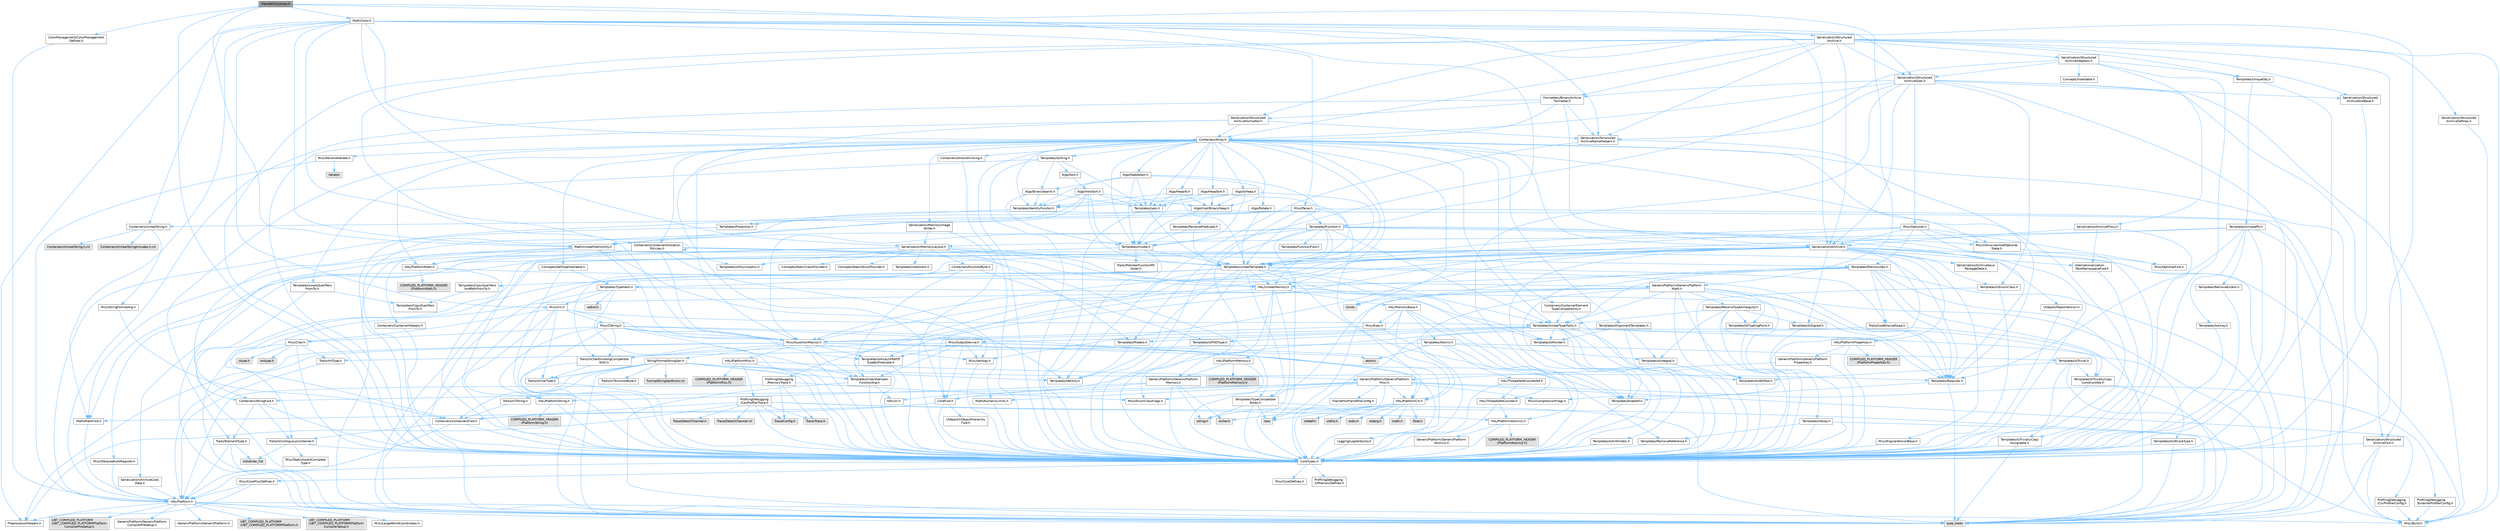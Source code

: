 digraph "TransferFunctions.h"
{
 // INTERACTIVE_SVG=YES
 // LATEX_PDF_SIZE
  bgcolor="transparent";
  edge [fontname=Helvetica,fontsize=10,labelfontname=Helvetica,labelfontsize=10];
  node [fontname=Helvetica,fontsize=10,shape=box,height=0.2,width=0.4];
  Node1 [id="Node000001",label="TransferFunctions.h",height=0.2,width=0.4,color="gray40", fillcolor="grey60", style="filled", fontcolor="black",tooltip=" "];
  Node1 -> Node2 [id="edge1_Node000001_Node000002",color="steelblue1",style="solid",tooltip=" "];
  Node2 [id="Node000002",label="ColorManagement/ColorManagement\lDefines.h",height=0.2,width=0.4,color="grey40", fillcolor="white", style="filled",URL="$d6/dc1/ColorManagementDefines_8h.html",tooltip=" "];
  Node2 -> Node3 [id="edge2_Node000002_Node000003",color="steelblue1",style="solid",tooltip=" "];
  Node3 [id="Node000003",label="HAL/Platform.h",height=0.2,width=0.4,color="grey40", fillcolor="white", style="filled",URL="$d9/dd0/Platform_8h.html",tooltip=" "];
  Node3 -> Node4 [id="edge3_Node000003_Node000004",color="steelblue1",style="solid",tooltip=" "];
  Node4 [id="Node000004",label="Misc/Build.h",height=0.2,width=0.4,color="grey40", fillcolor="white", style="filled",URL="$d3/dbb/Build_8h.html",tooltip=" "];
  Node3 -> Node5 [id="edge4_Node000003_Node000005",color="steelblue1",style="solid",tooltip=" "];
  Node5 [id="Node000005",label="Misc/LargeWorldCoordinates.h",height=0.2,width=0.4,color="grey40", fillcolor="white", style="filled",URL="$d2/dcb/LargeWorldCoordinates_8h.html",tooltip=" "];
  Node3 -> Node6 [id="edge5_Node000003_Node000006",color="steelblue1",style="solid",tooltip=" "];
  Node6 [id="Node000006",label="type_traits",height=0.2,width=0.4,color="grey60", fillcolor="#E0E0E0", style="filled",tooltip=" "];
  Node3 -> Node7 [id="edge6_Node000003_Node000007",color="steelblue1",style="solid",tooltip=" "];
  Node7 [id="Node000007",label="PreprocessorHelpers.h",height=0.2,width=0.4,color="grey40", fillcolor="white", style="filled",URL="$db/ddb/PreprocessorHelpers_8h.html",tooltip=" "];
  Node3 -> Node8 [id="edge7_Node000003_Node000008",color="steelblue1",style="solid",tooltip=" "];
  Node8 [id="Node000008",label="UBT_COMPILED_PLATFORM\l/UBT_COMPILED_PLATFORMPlatform\lCompilerPreSetup.h",height=0.2,width=0.4,color="grey60", fillcolor="#E0E0E0", style="filled",tooltip=" "];
  Node3 -> Node9 [id="edge8_Node000003_Node000009",color="steelblue1",style="solid",tooltip=" "];
  Node9 [id="Node000009",label="GenericPlatform/GenericPlatform\lCompilerPreSetup.h",height=0.2,width=0.4,color="grey40", fillcolor="white", style="filled",URL="$d9/dc8/GenericPlatformCompilerPreSetup_8h.html",tooltip=" "];
  Node3 -> Node10 [id="edge9_Node000003_Node000010",color="steelblue1",style="solid",tooltip=" "];
  Node10 [id="Node000010",label="GenericPlatform/GenericPlatform.h",height=0.2,width=0.4,color="grey40", fillcolor="white", style="filled",URL="$d6/d84/GenericPlatform_8h.html",tooltip=" "];
  Node3 -> Node11 [id="edge10_Node000003_Node000011",color="steelblue1",style="solid",tooltip=" "];
  Node11 [id="Node000011",label="UBT_COMPILED_PLATFORM\l/UBT_COMPILED_PLATFORMPlatform.h",height=0.2,width=0.4,color="grey60", fillcolor="#E0E0E0", style="filled",tooltip=" "];
  Node3 -> Node12 [id="edge11_Node000003_Node000012",color="steelblue1",style="solid",tooltip=" "];
  Node12 [id="Node000012",label="UBT_COMPILED_PLATFORM\l/UBT_COMPILED_PLATFORMPlatform\lCompilerSetup.h",height=0.2,width=0.4,color="grey60", fillcolor="#E0E0E0", style="filled",tooltip=" "];
  Node1 -> Node13 [id="edge12_Node000001_Node000013",color="steelblue1",style="solid",tooltip=" "];
  Node13 [id="Node000013",label="CoreTypes.h",height=0.2,width=0.4,color="grey40", fillcolor="white", style="filled",URL="$dc/dec/CoreTypes_8h.html",tooltip=" "];
  Node13 -> Node3 [id="edge13_Node000013_Node000003",color="steelblue1",style="solid",tooltip=" "];
  Node13 -> Node14 [id="edge14_Node000013_Node000014",color="steelblue1",style="solid",tooltip=" "];
  Node14 [id="Node000014",label="ProfilingDebugging\l/UMemoryDefines.h",height=0.2,width=0.4,color="grey40", fillcolor="white", style="filled",URL="$d2/da2/UMemoryDefines_8h.html",tooltip=" "];
  Node13 -> Node15 [id="edge15_Node000013_Node000015",color="steelblue1",style="solid",tooltip=" "];
  Node15 [id="Node000015",label="Misc/CoreMiscDefines.h",height=0.2,width=0.4,color="grey40", fillcolor="white", style="filled",URL="$da/d38/CoreMiscDefines_8h.html",tooltip=" "];
  Node15 -> Node3 [id="edge16_Node000015_Node000003",color="steelblue1",style="solid",tooltip=" "];
  Node15 -> Node7 [id="edge17_Node000015_Node000007",color="steelblue1",style="solid",tooltip=" "];
  Node13 -> Node16 [id="edge18_Node000013_Node000016",color="steelblue1",style="solid",tooltip=" "];
  Node16 [id="Node000016",label="Misc/CoreDefines.h",height=0.2,width=0.4,color="grey40", fillcolor="white", style="filled",URL="$d3/dd2/CoreDefines_8h.html",tooltip=" "];
  Node1 -> Node17 [id="edge19_Node000001_Node000017",color="steelblue1",style="solid",tooltip=" "];
  Node17 [id="Node000017",label="GenericPlatform/GenericPlatform\lMath.h",height=0.2,width=0.4,color="grey40", fillcolor="white", style="filled",URL="$d5/d79/GenericPlatformMath_8h.html",tooltip=" "];
  Node17 -> Node13 [id="edge20_Node000017_Node000013",color="steelblue1",style="solid",tooltip=" "];
  Node17 -> Node18 [id="edge21_Node000017_Node000018",color="steelblue1",style="solid",tooltip=" "];
  Node18 [id="Node000018",label="Containers/ContainersFwd.h",height=0.2,width=0.4,color="grey40", fillcolor="white", style="filled",URL="$d4/d0a/ContainersFwd_8h.html",tooltip=" "];
  Node18 -> Node3 [id="edge22_Node000018_Node000003",color="steelblue1",style="solid",tooltip=" "];
  Node18 -> Node13 [id="edge23_Node000018_Node000013",color="steelblue1",style="solid",tooltip=" "];
  Node18 -> Node19 [id="edge24_Node000018_Node000019",color="steelblue1",style="solid",tooltip=" "];
  Node19 [id="Node000019",label="Traits/IsContiguousContainer.h",height=0.2,width=0.4,color="grey40", fillcolor="white", style="filled",URL="$d5/d3c/IsContiguousContainer_8h.html",tooltip=" "];
  Node19 -> Node13 [id="edge25_Node000019_Node000013",color="steelblue1",style="solid",tooltip=" "];
  Node19 -> Node20 [id="edge26_Node000019_Node000020",color="steelblue1",style="solid",tooltip=" "];
  Node20 [id="Node000020",label="Misc/StaticAssertComplete\lType.h",height=0.2,width=0.4,color="grey40", fillcolor="white", style="filled",URL="$d5/d4e/StaticAssertCompleteType_8h.html",tooltip=" "];
  Node19 -> Node21 [id="edge27_Node000019_Node000021",color="steelblue1",style="solid",tooltip=" "];
  Node21 [id="Node000021",label="initializer_list",height=0.2,width=0.4,color="grey60", fillcolor="#E0E0E0", style="filled",tooltip=" "];
  Node17 -> Node22 [id="edge28_Node000017_Node000022",color="steelblue1",style="solid",tooltip=" "];
  Node22 [id="Node000022",label="HAL/PlatformCrt.h",height=0.2,width=0.4,color="grey40", fillcolor="white", style="filled",URL="$d8/d75/PlatformCrt_8h.html",tooltip=" "];
  Node22 -> Node23 [id="edge29_Node000022_Node000023",color="steelblue1",style="solid",tooltip=" "];
  Node23 [id="Node000023",label="new",height=0.2,width=0.4,color="grey60", fillcolor="#E0E0E0", style="filled",tooltip=" "];
  Node22 -> Node24 [id="edge30_Node000022_Node000024",color="steelblue1",style="solid",tooltip=" "];
  Node24 [id="Node000024",label="wchar.h",height=0.2,width=0.4,color="grey60", fillcolor="#E0E0E0", style="filled",tooltip=" "];
  Node22 -> Node25 [id="edge31_Node000022_Node000025",color="steelblue1",style="solid",tooltip=" "];
  Node25 [id="Node000025",label="stddef.h",height=0.2,width=0.4,color="grey60", fillcolor="#E0E0E0", style="filled",tooltip=" "];
  Node22 -> Node26 [id="edge32_Node000022_Node000026",color="steelblue1",style="solid",tooltip=" "];
  Node26 [id="Node000026",label="stdlib.h",height=0.2,width=0.4,color="grey60", fillcolor="#E0E0E0", style="filled",tooltip=" "];
  Node22 -> Node27 [id="edge33_Node000022_Node000027",color="steelblue1",style="solid",tooltip=" "];
  Node27 [id="Node000027",label="stdio.h",height=0.2,width=0.4,color="grey60", fillcolor="#E0E0E0", style="filled",tooltip=" "];
  Node22 -> Node28 [id="edge34_Node000022_Node000028",color="steelblue1",style="solid",tooltip=" "];
  Node28 [id="Node000028",label="stdarg.h",height=0.2,width=0.4,color="grey60", fillcolor="#E0E0E0", style="filled",tooltip=" "];
  Node22 -> Node29 [id="edge35_Node000022_Node000029",color="steelblue1",style="solid",tooltip=" "];
  Node29 [id="Node000029",label="math.h",height=0.2,width=0.4,color="grey60", fillcolor="#E0E0E0", style="filled",tooltip=" "];
  Node22 -> Node30 [id="edge36_Node000022_Node000030",color="steelblue1",style="solid",tooltip=" "];
  Node30 [id="Node000030",label="float.h",height=0.2,width=0.4,color="grey60", fillcolor="#E0E0E0", style="filled",tooltip=" "];
  Node22 -> Node31 [id="edge37_Node000022_Node000031",color="steelblue1",style="solid",tooltip=" "];
  Node31 [id="Node000031",label="string.h",height=0.2,width=0.4,color="grey60", fillcolor="#E0E0E0", style="filled",tooltip=" "];
  Node17 -> Node32 [id="edge38_Node000017_Node000032",color="steelblue1",style="solid",tooltip=" "];
  Node32 [id="Node000032",label="Templates/AndOrNot.h",height=0.2,width=0.4,color="grey40", fillcolor="white", style="filled",URL="$db/d0a/AndOrNot_8h.html",tooltip=" "];
  Node32 -> Node13 [id="edge39_Node000032_Node000013",color="steelblue1",style="solid",tooltip=" "];
  Node17 -> Node33 [id="edge40_Node000017_Node000033",color="steelblue1",style="solid",tooltip=" "];
  Node33 [id="Node000033",label="Templates/Decay.h",height=0.2,width=0.4,color="grey40", fillcolor="white", style="filled",URL="$dd/d0f/Decay_8h.html",tooltip=" "];
  Node33 -> Node13 [id="edge41_Node000033_Node000013",color="steelblue1",style="solid",tooltip=" "];
  Node33 -> Node34 [id="edge42_Node000033_Node000034",color="steelblue1",style="solid",tooltip=" "];
  Node34 [id="Node000034",label="Templates/RemoveReference.h",height=0.2,width=0.4,color="grey40", fillcolor="white", style="filled",URL="$da/dbe/RemoveReference_8h.html",tooltip=" "];
  Node34 -> Node13 [id="edge43_Node000034_Node000013",color="steelblue1",style="solid",tooltip=" "];
  Node33 -> Node6 [id="edge44_Node000033_Node000006",color="steelblue1",style="solid",tooltip=" "];
  Node17 -> Node35 [id="edge45_Node000017_Node000035",color="steelblue1",style="solid",tooltip=" "];
  Node35 [id="Node000035",label="Templates/IsFloatingPoint.h",height=0.2,width=0.4,color="grey40", fillcolor="white", style="filled",URL="$d3/d11/IsFloatingPoint_8h.html",tooltip=" "];
  Node35 -> Node13 [id="edge46_Node000035_Node000013",color="steelblue1",style="solid",tooltip=" "];
  Node17 -> Node36 [id="edge47_Node000017_Node000036",color="steelblue1",style="solid",tooltip=" "];
  Node36 [id="Node000036",label="Templates/UnrealTypeTraits.h",height=0.2,width=0.4,color="grey40", fillcolor="white", style="filled",URL="$d2/d2d/UnrealTypeTraits_8h.html",tooltip=" "];
  Node36 -> Node13 [id="edge48_Node000036_Node000013",color="steelblue1",style="solid",tooltip=" "];
  Node36 -> Node37 [id="edge49_Node000036_Node000037",color="steelblue1",style="solid",tooltip=" "];
  Node37 [id="Node000037",label="Templates/IsPointer.h",height=0.2,width=0.4,color="grey40", fillcolor="white", style="filled",URL="$d7/d05/IsPointer_8h.html",tooltip=" "];
  Node37 -> Node13 [id="edge50_Node000037_Node000013",color="steelblue1",style="solid",tooltip=" "];
  Node36 -> Node38 [id="edge51_Node000036_Node000038",color="steelblue1",style="solid",tooltip=" "];
  Node38 [id="Node000038",label="Misc/AssertionMacros.h",height=0.2,width=0.4,color="grey40", fillcolor="white", style="filled",URL="$d0/dfa/AssertionMacros_8h.html",tooltip=" "];
  Node38 -> Node13 [id="edge52_Node000038_Node000013",color="steelblue1",style="solid",tooltip=" "];
  Node38 -> Node3 [id="edge53_Node000038_Node000003",color="steelblue1",style="solid",tooltip=" "];
  Node38 -> Node39 [id="edge54_Node000038_Node000039",color="steelblue1",style="solid",tooltip=" "];
  Node39 [id="Node000039",label="HAL/PlatformMisc.h",height=0.2,width=0.4,color="grey40", fillcolor="white", style="filled",URL="$d0/df5/PlatformMisc_8h.html",tooltip=" "];
  Node39 -> Node13 [id="edge55_Node000039_Node000013",color="steelblue1",style="solid",tooltip=" "];
  Node39 -> Node40 [id="edge56_Node000039_Node000040",color="steelblue1",style="solid",tooltip=" "];
  Node40 [id="Node000040",label="GenericPlatform/GenericPlatform\lMisc.h",height=0.2,width=0.4,color="grey40", fillcolor="white", style="filled",URL="$db/d9a/GenericPlatformMisc_8h.html",tooltip=" "];
  Node40 -> Node41 [id="edge57_Node000040_Node000041",color="steelblue1",style="solid",tooltip=" "];
  Node41 [id="Node000041",label="Containers/StringFwd.h",height=0.2,width=0.4,color="grey40", fillcolor="white", style="filled",URL="$df/d37/StringFwd_8h.html",tooltip=" "];
  Node41 -> Node13 [id="edge58_Node000041_Node000013",color="steelblue1",style="solid",tooltip=" "];
  Node41 -> Node42 [id="edge59_Node000041_Node000042",color="steelblue1",style="solid",tooltip=" "];
  Node42 [id="Node000042",label="Traits/ElementType.h",height=0.2,width=0.4,color="grey40", fillcolor="white", style="filled",URL="$d5/d4f/ElementType_8h.html",tooltip=" "];
  Node42 -> Node3 [id="edge60_Node000042_Node000003",color="steelblue1",style="solid",tooltip=" "];
  Node42 -> Node21 [id="edge61_Node000042_Node000021",color="steelblue1",style="solid",tooltip=" "];
  Node42 -> Node6 [id="edge62_Node000042_Node000006",color="steelblue1",style="solid",tooltip=" "];
  Node41 -> Node19 [id="edge63_Node000041_Node000019",color="steelblue1",style="solid",tooltip=" "];
  Node40 -> Node43 [id="edge64_Node000040_Node000043",color="steelblue1",style="solid",tooltip=" "];
  Node43 [id="Node000043",label="CoreFwd.h",height=0.2,width=0.4,color="grey40", fillcolor="white", style="filled",URL="$d1/d1e/CoreFwd_8h.html",tooltip=" "];
  Node43 -> Node13 [id="edge65_Node000043_Node000013",color="steelblue1",style="solid",tooltip=" "];
  Node43 -> Node18 [id="edge66_Node000043_Node000018",color="steelblue1",style="solid",tooltip=" "];
  Node43 -> Node44 [id="edge67_Node000043_Node000044",color="steelblue1",style="solid",tooltip=" "];
  Node44 [id="Node000044",label="Math/MathFwd.h",height=0.2,width=0.4,color="grey40", fillcolor="white", style="filled",URL="$d2/d10/MathFwd_8h.html",tooltip=" "];
  Node44 -> Node3 [id="edge68_Node000044_Node000003",color="steelblue1",style="solid",tooltip=" "];
  Node43 -> Node45 [id="edge69_Node000043_Node000045",color="steelblue1",style="solid",tooltip=" "];
  Node45 [id="Node000045",label="UObject/UObjectHierarchy\lFwd.h",height=0.2,width=0.4,color="grey40", fillcolor="white", style="filled",URL="$d3/d13/UObjectHierarchyFwd_8h.html",tooltip=" "];
  Node40 -> Node13 [id="edge70_Node000040_Node000013",color="steelblue1",style="solid",tooltip=" "];
  Node40 -> Node46 [id="edge71_Node000040_Node000046",color="steelblue1",style="solid",tooltip=" "];
  Node46 [id="Node000046",label="FramePro/FrameProConfig.h",height=0.2,width=0.4,color="grey40", fillcolor="white", style="filled",URL="$d7/d90/FrameProConfig_8h.html",tooltip=" "];
  Node40 -> Node22 [id="edge72_Node000040_Node000022",color="steelblue1",style="solid",tooltip=" "];
  Node40 -> Node47 [id="edge73_Node000040_Node000047",color="steelblue1",style="solid",tooltip=" "];
  Node47 [id="Node000047",label="Math/NumericLimits.h",height=0.2,width=0.4,color="grey40", fillcolor="white", style="filled",URL="$df/d1b/NumericLimits_8h.html",tooltip=" "];
  Node47 -> Node13 [id="edge74_Node000047_Node000013",color="steelblue1",style="solid",tooltip=" "];
  Node40 -> Node48 [id="edge75_Node000040_Node000048",color="steelblue1",style="solid",tooltip=" "];
  Node48 [id="Node000048",label="Misc/CompressionFlags.h",height=0.2,width=0.4,color="grey40", fillcolor="white", style="filled",URL="$d9/d76/CompressionFlags_8h.html",tooltip=" "];
  Node40 -> Node49 [id="edge76_Node000040_Node000049",color="steelblue1",style="solid",tooltip=" "];
  Node49 [id="Node000049",label="Misc/EnumClassFlags.h",height=0.2,width=0.4,color="grey40", fillcolor="white", style="filled",URL="$d8/de7/EnumClassFlags_8h.html",tooltip=" "];
  Node40 -> Node50 [id="edge77_Node000040_Node000050",color="steelblue1",style="solid",tooltip=" "];
  Node50 [id="Node000050",label="ProfilingDebugging\l/CsvProfilerConfig.h",height=0.2,width=0.4,color="grey40", fillcolor="white", style="filled",URL="$d3/d88/CsvProfilerConfig_8h.html",tooltip=" "];
  Node50 -> Node4 [id="edge78_Node000050_Node000004",color="steelblue1",style="solid",tooltip=" "];
  Node40 -> Node51 [id="edge79_Node000040_Node000051",color="steelblue1",style="solid",tooltip=" "];
  Node51 [id="Node000051",label="ProfilingDebugging\l/ExternalProfilerConfig.h",height=0.2,width=0.4,color="grey40", fillcolor="white", style="filled",URL="$d3/dbb/ExternalProfilerConfig_8h.html",tooltip=" "];
  Node51 -> Node4 [id="edge80_Node000051_Node000004",color="steelblue1",style="solid",tooltip=" "];
  Node39 -> Node52 [id="edge81_Node000039_Node000052",color="steelblue1",style="solid",tooltip=" "];
  Node52 [id="Node000052",label="COMPILED_PLATFORM_HEADER\l(PlatformMisc.h)",height=0.2,width=0.4,color="grey60", fillcolor="#E0E0E0", style="filled",tooltip=" "];
  Node39 -> Node53 [id="edge82_Node000039_Node000053",color="steelblue1",style="solid",tooltip=" "];
  Node53 [id="Node000053",label="ProfilingDebugging\l/CpuProfilerTrace.h",height=0.2,width=0.4,color="grey40", fillcolor="white", style="filled",URL="$da/dcb/CpuProfilerTrace_8h.html",tooltip=" "];
  Node53 -> Node13 [id="edge83_Node000053_Node000013",color="steelblue1",style="solid",tooltip=" "];
  Node53 -> Node18 [id="edge84_Node000053_Node000018",color="steelblue1",style="solid",tooltip=" "];
  Node53 -> Node54 [id="edge85_Node000053_Node000054",color="steelblue1",style="solid",tooltip=" "];
  Node54 [id="Node000054",label="HAL/PlatformAtomics.h",height=0.2,width=0.4,color="grey40", fillcolor="white", style="filled",URL="$d3/d36/PlatformAtomics_8h.html",tooltip=" "];
  Node54 -> Node13 [id="edge86_Node000054_Node000013",color="steelblue1",style="solid",tooltip=" "];
  Node54 -> Node55 [id="edge87_Node000054_Node000055",color="steelblue1",style="solid",tooltip=" "];
  Node55 [id="Node000055",label="GenericPlatform/GenericPlatform\lAtomics.h",height=0.2,width=0.4,color="grey40", fillcolor="white", style="filled",URL="$da/d72/GenericPlatformAtomics_8h.html",tooltip=" "];
  Node55 -> Node13 [id="edge88_Node000055_Node000013",color="steelblue1",style="solid",tooltip=" "];
  Node54 -> Node56 [id="edge89_Node000054_Node000056",color="steelblue1",style="solid",tooltip=" "];
  Node56 [id="Node000056",label="COMPILED_PLATFORM_HEADER\l(PlatformAtomics.h)",height=0.2,width=0.4,color="grey60", fillcolor="#E0E0E0", style="filled",tooltip=" "];
  Node53 -> Node7 [id="edge90_Node000053_Node000007",color="steelblue1",style="solid",tooltip=" "];
  Node53 -> Node4 [id="edge91_Node000053_Node000004",color="steelblue1",style="solid",tooltip=" "];
  Node53 -> Node57 [id="edge92_Node000053_Node000057",color="steelblue1",style="solid",tooltip=" "];
  Node57 [id="Node000057",label="Trace/Config.h",height=0.2,width=0.4,color="grey60", fillcolor="#E0E0E0", style="filled",tooltip=" "];
  Node53 -> Node58 [id="edge93_Node000053_Node000058",color="steelblue1",style="solid",tooltip=" "];
  Node58 [id="Node000058",label="Trace/Detail/Channel.h",height=0.2,width=0.4,color="grey60", fillcolor="#E0E0E0", style="filled",tooltip=" "];
  Node53 -> Node59 [id="edge94_Node000053_Node000059",color="steelblue1",style="solid",tooltip=" "];
  Node59 [id="Node000059",label="Trace/Detail/Channel.inl",height=0.2,width=0.4,color="grey60", fillcolor="#E0E0E0", style="filled",tooltip=" "];
  Node53 -> Node60 [id="edge95_Node000053_Node000060",color="steelblue1",style="solid",tooltip=" "];
  Node60 [id="Node000060",label="Trace/Trace.h",height=0.2,width=0.4,color="grey60", fillcolor="#E0E0E0", style="filled",tooltip=" "];
  Node38 -> Node7 [id="edge96_Node000038_Node000007",color="steelblue1",style="solid",tooltip=" "];
  Node38 -> Node61 [id="edge97_Node000038_Node000061",color="steelblue1",style="solid",tooltip=" "];
  Node61 [id="Node000061",label="Templates/EnableIf.h",height=0.2,width=0.4,color="grey40", fillcolor="white", style="filled",URL="$d7/d60/EnableIf_8h.html",tooltip=" "];
  Node61 -> Node13 [id="edge98_Node000061_Node000013",color="steelblue1",style="solid",tooltip=" "];
  Node38 -> Node62 [id="edge99_Node000038_Node000062",color="steelblue1",style="solid",tooltip=" "];
  Node62 [id="Node000062",label="Templates/IsArrayOrRefOf\lTypeByPredicate.h",height=0.2,width=0.4,color="grey40", fillcolor="white", style="filled",URL="$d6/da1/IsArrayOrRefOfTypeByPredicate_8h.html",tooltip=" "];
  Node62 -> Node13 [id="edge100_Node000062_Node000013",color="steelblue1",style="solid",tooltip=" "];
  Node38 -> Node63 [id="edge101_Node000038_Node000063",color="steelblue1",style="solid",tooltip=" "];
  Node63 [id="Node000063",label="Templates/IsValidVariadic\lFunctionArg.h",height=0.2,width=0.4,color="grey40", fillcolor="white", style="filled",URL="$d0/dc8/IsValidVariadicFunctionArg_8h.html",tooltip=" "];
  Node63 -> Node13 [id="edge102_Node000063_Node000013",color="steelblue1",style="solid",tooltip=" "];
  Node63 -> Node64 [id="edge103_Node000063_Node000064",color="steelblue1",style="solid",tooltip=" "];
  Node64 [id="Node000064",label="IsEnum.h",height=0.2,width=0.4,color="grey40", fillcolor="white", style="filled",URL="$d4/de5/IsEnum_8h.html",tooltip=" "];
  Node63 -> Node6 [id="edge104_Node000063_Node000006",color="steelblue1",style="solid",tooltip=" "];
  Node38 -> Node65 [id="edge105_Node000038_Node000065",color="steelblue1",style="solid",tooltip=" "];
  Node65 [id="Node000065",label="Traits/IsCharEncodingCompatible\lWith.h",height=0.2,width=0.4,color="grey40", fillcolor="white", style="filled",URL="$df/dd1/IsCharEncodingCompatibleWith_8h.html",tooltip=" "];
  Node65 -> Node6 [id="edge106_Node000065_Node000006",color="steelblue1",style="solid",tooltip=" "];
  Node65 -> Node66 [id="edge107_Node000065_Node000066",color="steelblue1",style="solid",tooltip=" "];
  Node66 [id="Node000066",label="Traits/IsCharType.h",height=0.2,width=0.4,color="grey40", fillcolor="white", style="filled",URL="$db/d51/IsCharType_8h.html",tooltip=" "];
  Node66 -> Node13 [id="edge108_Node000066_Node000013",color="steelblue1",style="solid",tooltip=" "];
  Node38 -> Node67 [id="edge109_Node000038_Node000067",color="steelblue1",style="solid",tooltip=" "];
  Node67 [id="Node000067",label="Misc/VarArgs.h",height=0.2,width=0.4,color="grey40", fillcolor="white", style="filled",URL="$d5/d6f/VarArgs_8h.html",tooltip=" "];
  Node67 -> Node13 [id="edge110_Node000067_Node000013",color="steelblue1",style="solid",tooltip=" "];
  Node38 -> Node68 [id="edge111_Node000038_Node000068",color="steelblue1",style="solid",tooltip=" "];
  Node68 [id="Node000068",label="String/FormatStringSan.h",height=0.2,width=0.4,color="grey40", fillcolor="white", style="filled",URL="$d3/d8b/FormatStringSan_8h.html",tooltip=" "];
  Node68 -> Node6 [id="edge112_Node000068_Node000006",color="steelblue1",style="solid",tooltip=" "];
  Node68 -> Node13 [id="edge113_Node000068_Node000013",color="steelblue1",style="solid",tooltip=" "];
  Node68 -> Node69 [id="edge114_Node000068_Node000069",color="steelblue1",style="solid",tooltip=" "];
  Node69 [id="Node000069",label="Templates/Requires.h",height=0.2,width=0.4,color="grey40", fillcolor="white", style="filled",URL="$dc/d96/Requires_8h.html",tooltip=" "];
  Node69 -> Node61 [id="edge115_Node000069_Node000061",color="steelblue1",style="solid",tooltip=" "];
  Node69 -> Node6 [id="edge116_Node000069_Node000006",color="steelblue1",style="solid",tooltip=" "];
  Node68 -> Node70 [id="edge117_Node000068_Node000070",color="steelblue1",style="solid",tooltip=" "];
  Node70 [id="Node000070",label="Templates/Identity.h",height=0.2,width=0.4,color="grey40", fillcolor="white", style="filled",URL="$d0/dd5/Identity_8h.html",tooltip=" "];
  Node68 -> Node63 [id="edge118_Node000068_Node000063",color="steelblue1",style="solid",tooltip=" "];
  Node68 -> Node66 [id="edge119_Node000068_Node000066",color="steelblue1",style="solid",tooltip=" "];
  Node68 -> Node71 [id="edge120_Node000068_Node000071",color="steelblue1",style="solid",tooltip=" "];
  Node71 [id="Node000071",label="Traits/IsTEnumAsByte.h",height=0.2,width=0.4,color="grey40", fillcolor="white", style="filled",URL="$d1/de6/IsTEnumAsByte_8h.html",tooltip=" "];
  Node68 -> Node72 [id="edge121_Node000068_Node000072",color="steelblue1",style="solid",tooltip=" "];
  Node72 [id="Node000072",label="Traits/IsTString.h",height=0.2,width=0.4,color="grey40", fillcolor="white", style="filled",URL="$d0/df8/IsTString_8h.html",tooltip=" "];
  Node72 -> Node18 [id="edge122_Node000072_Node000018",color="steelblue1",style="solid",tooltip=" "];
  Node68 -> Node18 [id="edge123_Node000068_Node000018",color="steelblue1",style="solid",tooltip=" "];
  Node68 -> Node73 [id="edge124_Node000068_Node000073",color="steelblue1",style="solid",tooltip=" "];
  Node73 [id="Node000073",label="FormatStringSanErrors.inl",height=0.2,width=0.4,color="grey60", fillcolor="#E0E0E0", style="filled",tooltip=" "];
  Node38 -> Node74 [id="edge125_Node000038_Node000074",color="steelblue1",style="solid",tooltip=" "];
  Node74 [id="Node000074",label="atomic",height=0.2,width=0.4,color="grey60", fillcolor="#E0E0E0", style="filled",tooltip=" "];
  Node36 -> Node32 [id="edge126_Node000036_Node000032",color="steelblue1",style="solid",tooltip=" "];
  Node36 -> Node61 [id="edge127_Node000036_Node000061",color="steelblue1",style="solid",tooltip=" "];
  Node36 -> Node75 [id="edge128_Node000036_Node000075",color="steelblue1",style="solid",tooltip=" "];
  Node75 [id="Node000075",label="Templates/IsArithmetic.h",height=0.2,width=0.4,color="grey40", fillcolor="white", style="filled",URL="$d2/d5d/IsArithmetic_8h.html",tooltip=" "];
  Node75 -> Node13 [id="edge129_Node000075_Node000013",color="steelblue1",style="solid",tooltip=" "];
  Node36 -> Node64 [id="edge130_Node000036_Node000064",color="steelblue1",style="solid",tooltip=" "];
  Node36 -> Node76 [id="edge131_Node000036_Node000076",color="steelblue1",style="solid",tooltip=" "];
  Node76 [id="Node000076",label="Templates/Models.h",height=0.2,width=0.4,color="grey40", fillcolor="white", style="filled",URL="$d3/d0c/Models_8h.html",tooltip=" "];
  Node76 -> Node70 [id="edge132_Node000076_Node000070",color="steelblue1",style="solid",tooltip=" "];
  Node36 -> Node77 [id="edge133_Node000036_Node000077",color="steelblue1",style="solid",tooltip=" "];
  Node77 [id="Node000077",label="Templates/IsPODType.h",height=0.2,width=0.4,color="grey40", fillcolor="white", style="filled",URL="$d7/db1/IsPODType_8h.html",tooltip=" "];
  Node77 -> Node13 [id="edge134_Node000077_Node000013",color="steelblue1",style="solid",tooltip=" "];
  Node36 -> Node78 [id="edge135_Node000036_Node000078",color="steelblue1",style="solid",tooltip=" "];
  Node78 [id="Node000078",label="Templates/IsUECoreType.h",height=0.2,width=0.4,color="grey40", fillcolor="white", style="filled",URL="$d1/db8/IsUECoreType_8h.html",tooltip=" "];
  Node78 -> Node13 [id="edge136_Node000078_Node000013",color="steelblue1",style="solid",tooltip=" "];
  Node78 -> Node6 [id="edge137_Node000078_Node000006",color="steelblue1",style="solid",tooltip=" "];
  Node36 -> Node79 [id="edge138_Node000036_Node000079",color="steelblue1",style="solid",tooltip=" "];
  Node79 [id="Node000079",label="Templates/IsTriviallyCopy\lConstructible.h",height=0.2,width=0.4,color="grey40", fillcolor="white", style="filled",URL="$d3/d78/IsTriviallyCopyConstructible_8h.html",tooltip=" "];
  Node79 -> Node13 [id="edge139_Node000079_Node000013",color="steelblue1",style="solid",tooltip=" "];
  Node79 -> Node6 [id="edge140_Node000079_Node000006",color="steelblue1",style="solid",tooltip=" "];
  Node17 -> Node69 [id="edge141_Node000017_Node000069",color="steelblue1",style="solid",tooltip=" "];
  Node17 -> Node80 [id="edge142_Node000017_Node000080",color="steelblue1",style="solid",tooltip=" "];
  Node80 [id="Node000080",label="Templates/ResolveTypeAmbiguity.h",height=0.2,width=0.4,color="grey40", fillcolor="white", style="filled",URL="$df/d1f/ResolveTypeAmbiguity_8h.html",tooltip=" "];
  Node80 -> Node13 [id="edge143_Node000080_Node000013",color="steelblue1",style="solid",tooltip=" "];
  Node80 -> Node35 [id="edge144_Node000080_Node000035",color="steelblue1",style="solid",tooltip=" "];
  Node80 -> Node36 [id="edge145_Node000080_Node000036",color="steelblue1",style="solid",tooltip=" "];
  Node80 -> Node81 [id="edge146_Node000080_Node000081",color="steelblue1",style="solid",tooltip=" "];
  Node81 [id="Node000081",label="Templates/IsSigned.h",height=0.2,width=0.4,color="grey40", fillcolor="white", style="filled",URL="$d8/dd8/IsSigned_8h.html",tooltip=" "];
  Node81 -> Node13 [id="edge147_Node000081_Node000013",color="steelblue1",style="solid",tooltip=" "];
  Node80 -> Node82 [id="edge148_Node000080_Node000082",color="steelblue1",style="solid",tooltip=" "];
  Node82 [id="Node000082",label="Templates/IsIntegral.h",height=0.2,width=0.4,color="grey40", fillcolor="white", style="filled",URL="$da/d64/IsIntegral_8h.html",tooltip=" "];
  Node82 -> Node13 [id="edge149_Node000082_Node000013",color="steelblue1",style="solid",tooltip=" "];
  Node80 -> Node69 [id="edge150_Node000080_Node000069",color="steelblue1",style="solid",tooltip=" "];
  Node17 -> Node83 [id="edge151_Node000017_Node000083",color="steelblue1",style="solid",tooltip=" "];
  Node83 [id="Node000083",label="Templates/TypeCompatible\lBytes.h",height=0.2,width=0.4,color="grey40", fillcolor="white", style="filled",URL="$df/d0a/TypeCompatibleBytes_8h.html",tooltip=" "];
  Node83 -> Node13 [id="edge152_Node000083_Node000013",color="steelblue1",style="solid",tooltip=" "];
  Node83 -> Node31 [id="edge153_Node000083_Node000031",color="steelblue1",style="solid",tooltip=" "];
  Node83 -> Node23 [id="edge154_Node000083_Node000023",color="steelblue1",style="solid",tooltip=" "];
  Node83 -> Node6 [id="edge155_Node000083_Node000006",color="steelblue1",style="solid",tooltip=" "];
  Node17 -> Node84 [id="edge156_Node000017_Node000084",color="steelblue1",style="solid",tooltip=" "];
  Node84 [id="Node000084",label="limits",height=0.2,width=0.4,color="grey60", fillcolor="#E0E0E0", style="filled",tooltip=" "];
  Node17 -> Node6 [id="edge157_Node000017_Node000006",color="steelblue1",style="solid",tooltip=" "];
  Node1 -> Node85 [id="edge158_Node000001_Node000085",color="steelblue1",style="solid",tooltip=" "];
  Node85 [id="Node000085",label="Math/Color.h",height=0.2,width=0.4,color="grey40", fillcolor="white", style="filled",URL="$dd/dac/Color_8h.html",tooltip=" "];
  Node85 -> Node86 [id="edge159_Node000085_Node000086",color="steelblue1",style="solid",tooltip=" "];
  Node86 [id="Node000086",label="Containers/Array.h",height=0.2,width=0.4,color="grey40", fillcolor="white", style="filled",URL="$df/dd0/Array_8h.html",tooltip=" "];
  Node86 -> Node13 [id="edge160_Node000086_Node000013",color="steelblue1",style="solid",tooltip=" "];
  Node86 -> Node38 [id="edge161_Node000086_Node000038",color="steelblue1",style="solid",tooltip=" "];
  Node86 -> Node87 [id="edge162_Node000086_Node000087",color="steelblue1",style="solid",tooltip=" "];
  Node87 [id="Node000087",label="Misc/IntrusiveUnsetOptional\lState.h",height=0.2,width=0.4,color="grey40", fillcolor="white", style="filled",URL="$d2/d0a/IntrusiveUnsetOptionalState_8h.html",tooltip=" "];
  Node87 -> Node88 [id="edge163_Node000087_Node000088",color="steelblue1",style="solid",tooltip=" "];
  Node88 [id="Node000088",label="Misc/OptionalFwd.h",height=0.2,width=0.4,color="grey40", fillcolor="white", style="filled",URL="$dc/d50/OptionalFwd_8h.html",tooltip=" "];
  Node86 -> Node89 [id="edge164_Node000086_Node000089",color="steelblue1",style="solid",tooltip=" "];
  Node89 [id="Node000089",label="Misc/ReverseIterate.h",height=0.2,width=0.4,color="grey40", fillcolor="white", style="filled",URL="$db/de3/ReverseIterate_8h.html",tooltip=" "];
  Node89 -> Node3 [id="edge165_Node000089_Node000003",color="steelblue1",style="solid",tooltip=" "];
  Node89 -> Node90 [id="edge166_Node000089_Node000090",color="steelblue1",style="solid",tooltip=" "];
  Node90 [id="Node000090",label="iterator",height=0.2,width=0.4,color="grey60", fillcolor="#E0E0E0", style="filled",tooltip=" "];
  Node86 -> Node91 [id="edge167_Node000086_Node000091",color="steelblue1",style="solid",tooltip=" "];
  Node91 [id="Node000091",label="HAL/UnrealMemory.h",height=0.2,width=0.4,color="grey40", fillcolor="white", style="filled",URL="$d9/d96/UnrealMemory_8h.html",tooltip=" "];
  Node91 -> Node13 [id="edge168_Node000091_Node000013",color="steelblue1",style="solid",tooltip=" "];
  Node91 -> Node92 [id="edge169_Node000091_Node000092",color="steelblue1",style="solid",tooltip=" "];
  Node92 [id="Node000092",label="GenericPlatform/GenericPlatform\lMemory.h",height=0.2,width=0.4,color="grey40", fillcolor="white", style="filled",URL="$dd/d22/GenericPlatformMemory_8h.html",tooltip=" "];
  Node92 -> Node43 [id="edge170_Node000092_Node000043",color="steelblue1",style="solid",tooltip=" "];
  Node92 -> Node13 [id="edge171_Node000092_Node000013",color="steelblue1",style="solid",tooltip=" "];
  Node92 -> Node93 [id="edge172_Node000092_Node000093",color="steelblue1",style="solid",tooltip=" "];
  Node93 [id="Node000093",label="HAL/PlatformString.h",height=0.2,width=0.4,color="grey40", fillcolor="white", style="filled",URL="$db/db5/PlatformString_8h.html",tooltip=" "];
  Node93 -> Node13 [id="edge173_Node000093_Node000013",color="steelblue1",style="solid",tooltip=" "];
  Node93 -> Node94 [id="edge174_Node000093_Node000094",color="steelblue1",style="solid",tooltip=" "];
  Node94 [id="Node000094",label="COMPILED_PLATFORM_HEADER\l(PlatformString.h)",height=0.2,width=0.4,color="grey60", fillcolor="#E0E0E0", style="filled",tooltip=" "];
  Node92 -> Node31 [id="edge175_Node000092_Node000031",color="steelblue1",style="solid",tooltip=" "];
  Node92 -> Node24 [id="edge176_Node000092_Node000024",color="steelblue1",style="solid",tooltip=" "];
  Node91 -> Node95 [id="edge177_Node000091_Node000095",color="steelblue1",style="solid",tooltip=" "];
  Node95 [id="Node000095",label="HAL/MemoryBase.h",height=0.2,width=0.4,color="grey40", fillcolor="white", style="filled",URL="$d6/d9f/MemoryBase_8h.html",tooltip=" "];
  Node95 -> Node13 [id="edge178_Node000095_Node000013",color="steelblue1",style="solid",tooltip=" "];
  Node95 -> Node54 [id="edge179_Node000095_Node000054",color="steelblue1",style="solid",tooltip=" "];
  Node95 -> Node22 [id="edge180_Node000095_Node000022",color="steelblue1",style="solid",tooltip=" "];
  Node95 -> Node96 [id="edge181_Node000095_Node000096",color="steelblue1",style="solid",tooltip=" "];
  Node96 [id="Node000096",label="Misc/Exec.h",height=0.2,width=0.4,color="grey40", fillcolor="white", style="filled",URL="$de/ddb/Exec_8h.html",tooltip=" "];
  Node96 -> Node13 [id="edge182_Node000096_Node000013",color="steelblue1",style="solid",tooltip=" "];
  Node96 -> Node38 [id="edge183_Node000096_Node000038",color="steelblue1",style="solid",tooltip=" "];
  Node95 -> Node97 [id="edge184_Node000095_Node000097",color="steelblue1",style="solid",tooltip=" "];
  Node97 [id="Node000097",label="Misc/OutputDevice.h",height=0.2,width=0.4,color="grey40", fillcolor="white", style="filled",URL="$d7/d32/OutputDevice_8h.html",tooltip=" "];
  Node97 -> Node43 [id="edge185_Node000097_Node000043",color="steelblue1",style="solid",tooltip=" "];
  Node97 -> Node13 [id="edge186_Node000097_Node000013",color="steelblue1",style="solid",tooltip=" "];
  Node97 -> Node98 [id="edge187_Node000097_Node000098",color="steelblue1",style="solid",tooltip=" "];
  Node98 [id="Node000098",label="Logging/LogVerbosity.h",height=0.2,width=0.4,color="grey40", fillcolor="white", style="filled",URL="$d2/d8f/LogVerbosity_8h.html",tooltip=" "];
  Node98 -> Node13 [id="edge188_Node000098_Node000013",color="steelblue1",style="solid",tooltip=" "];
  Node97 -> Node67 [id="edge189_Node000097_Node000067",color="steelblue1",style="solid",tooltip=" "];
  Node97 -> Node62 [id="edge190_Node000097_Node000062",color="steelblue1",style="solid",tooltip=" "];
  Node97 -> Node63 [id="edge191_Node000097_Node000063",color="steelblue1",style="solid",tooltip=" "];
  Node97 -> Node65 [id="edge192_Node000097_Node000065",color="steelblue1",style="solid",tooltip=" "];
  Node95 -> Node99 [id="edge193_Node000095_Node000099",color="steelblue1",style="solid",tooltip=" "];
  Node99 [id="Node000099",label="Templates/Atomic.h",height=0.2,width=0.4,color="grey40", fillcolor="white", style="filled",URL="$d3/d91/Atomic_8h.html",tooltip=" "];
  Node99 -> Node100 [id="edge194_Node000099_Node000100",color="steelblue1",style="solid",tooltip=" "];
  Node100 [id="Node000100",label="HAL/ThreadSafeCounter.h",height=0.2,width=0.4,color="grey40", fillcolor="white", style="filled",URL="$dc/dc9/ThreadSafeCounter_8h.html",tooltip=" "];
  Node100 -> Node13 [id="edge195_Node000100_Node000013",color="steelblue1",style="solid",tooltip=" "];
  Node100 -> Node54 [id="edge196_Node000100_Node000054",color="steelblue1",style="solid",tooltip=" "];
  Node99 -> Node101 [id="edge197_Node000099_Node000101",color="steelblue1",style="solid",tooltip=" "];
  Node101 [id="Node000101",label="HAL/ThreadSafeCounter64.h",height=0.2,width=0.4,color="grey40", fillcolor="white", style="filled",URL="$d0/d12/ThreadSafeCounter64_8h.html",tooltip=" "];
  Node101 -> Node13 [id="edge198_Node000101_Node000013",color="steelblue1",style="solid",tooltip=" "];
  Node101 -> Node100 [id="edge199_Node000101_Node000100",color="steelblue1",style="solid",tooltip=" "];
  Node99 -> Node82 [id="edge200_Node000099_Node000082",color="steelblue1",style="solid",tooltip=" "];
  Node99 -> Node102 [id="edge201_Node000099_Node000102",color="steelblue1",style="solid",tooltip=" "];
  Node102 [id="Node000102",label="Templates/IsTrivial.h",height=0.2,width=0.4,color="grey40", fillcolor="white", style="filled",URL="$da/d4c/IsTrivial_8h.html",tooltip=" "];
  Node102 -> Node32 [id="edge202_Node000102_Node000032",color="steelblue1",style="solid",tooltip=" "];
  Node102 -> Node79 [id="edge203_Node000102_Node000079",color="steelblue1",style="solid",tooltip=" "];
  Node102 -> Node103 [id="edge204_Node000102_Node000103",color="steelblue1",style="solid",tooltip=" "];
  Node103 [id="Node000103",label="Templates/IsTriviallyCopy\lAssignable.h",height=0.2,width=0.4,color="grey40", fillcolor="white", style="filled",URL="$d2/df2/IsTriviallyCopyAssignable_8h.html",tooltip=" "];
  Node103 -> Node13 [id="edge205_Node000103_Node000013",color="steelblue1",style="solid",tooltip=" "];
  Node103 -> Node6 [id="edge206_Node000103_Node000006",color="steelblue1",style="solid",tooltip=" "];
  Node102 -> Node6 [id="edge207_Node000102_Node000006",color="steelblue1",style="solid",tooltip=" "];
  Node99 -> Node104 [id="edge208_Node000099_Node000104",color="steelblue1",style="solid",tooltip=" "];
  Node104 [id="Node000104",label="Traits/IntType.h",height=0.2,width=0.4,color="grey40", fillcolor="white", style="filled",URL="$d7/deb/IntType_8h.html",tooltip=" "];
  Node104 -> Node3 [id="edge209_Node000104_Node000003",color="steelblue1",style="solid",tooltip=" "];
  Node99 -> Node74 [id="edge210_Node000099_Node000074",color="steelblue1",style="solid",tooltip=" "];
  Node91 -> Node105 [id="edge211_Node000091_Node000105",color="steelblue1",style="solid",tooltip=" "];
  Node105 [id="Node000105",label="HAL/PlatformMemory.h",height=0.2,width=0.4,color="grey40", fillcolor="white", style="filled",URL="$de/d68/PlatformMemory_8h.html",tooltip=" "];
  Node105 -> Node13 [id="edge212_Node000105_Node000013",color="steelblue1",style="solid",tooltip=" "];
  Node105 -> Node92 [id="edge213_Node000105_Node000092",color="steelblue1",style="solid",tooltip=" "];
  Node105 -> Node106 [id="edge214_Node000105_Node000106",color="steelblue1",style="solid",tooltip=" "];
  Node106 [id="Node000106",label="COMPILED_PLATFORM_HEADER\l(PlatformMemory.h)",height=0.2,width=0.4,color="grey60", fillcolor="#E0E0E0", style="filled",tooltip=" "];
  Node91 -> Node107 [id="edge215_Node000091_Node000107",color="steelblue1",style="solid",tooltip=" "];
  Node107 [id="Node000107",label="ProfilingDebugging\l/MemoryTrace.h",height=0.2,width=0.4,color="grey40", fillcolor="white", style="filled",URL="$da/dd7/MemoryTrace_8h.html",tooltip=" "];
  Node107 -> Node3 [id="edge216_Node000107_Node000003",color="steelblue1",style="solid",tooltip=" "];
  Node107 -> Node49 [id="edge217_Node000107_Node000049",color="steelblue1",style="solid",tooltip=" "];
  Node107 -> Node57 [id="edge218_Node000107_Node000057",color="steelblue1",style="solid",tooltip=" "];
  Node107 -> Node60 [id="edge219_Node000107_Node000060",color="steelblue1",style="solid",tooltip=" "];
  Node91 -> Node37 [id="edge220_Node000091_Node000037",color="steelblue1",style="solid",tooltip=" "];
  Node86 -> Node36 [id="edge221_Node000086_Node000036",color="steelblue1",style="solid",tooltip=" "];
  Node86 -> Node108 [id="edge222_Node000086_Node000108",color="steelblue1",style="solid",tooltip=" "];
  Node108 [id="Node000108",label="Templates/UnrealTemplate.h",height=0.2,width=0.4,color="grey40", fillcolor="white", style="filled",URL="$d4/d24/UnrealTemplate_8h.html",tooltip=" "];
  Node108 -> Node13 [id="edge223_Node000108_Node000013",color="steelblue1",style="solid",tooltip=" "];
  Node108 -> Node37 [id="edge224_Node000108_Node000037",color="steelblue1",style="solid",tooltip=" "];
  Node108 -> Node91 [id="edge225_Node000108_Node000091",color="steelblue1",style="solid",tooltip=" "];
  Node108 -> Node109 [id="edge226_Node000108_Node000109",color="steelblue1",style="solid",tooltip=" "];
  Node109 [id="Node000109",label="Templates/CopyQualifiers\lAndRefsFromTo.h",height=0.2,width=0.4,color="grey40", fillcolor="white", style="filled",URL="$d3/db3/CopyQualifiersAndRefsFromTo_8h.html",tooltip=" "];
  Node109 -> Node110 [id="edge227_Node000109_Node000110",color="steelblue1",style="solid",tooltip=" "];
  Node110 [id="Node000110",label="Templates/CopyQualifiers\lFromTo.h",height=0.2,width=0.4,color="grey40", fillcolor="white", style="filled",URL="$d5/db4/CopyQualifiersFromTo_8h.html",tooltip=" "];
  Node108 -> Node36 [id="edge228_Node000108_Node000036",color="steelblue1",style="solid",tooltip=" "];
  Node108 -> Node34 [id="edge229_Node000108_Node000034",color="steelblue1",style="solid",tooltip=" "];
  Node108 -> Node69 [id="edge230_Node000108_Node000069",color="steelblue1",style="solid",tooltip=" "];
  Node108 -> Node83 [id="edge231_Node000108_Node000083",color="steelblue1",style="solid",tooltip=" "];
  Node108 -> Node70 [id="edge232_Node000108_Node000070",color="steelblue1",style="solid",tooltip=" "];
  Node108 -> Node19 [id="edge233_Node000108_Node000019",color="steelblue1",style="solid",tooltip=" "];
  Node108 -> Node111 [id="edge234_Node000108_Node000111",color="steelblue1",style="solid",tooltip=" "];
  Node111 [id="Node000111",label="Traits/UseBitwiseSwap.h",height=0.2,width=0.4,color="grey40", fillcolor="white", style="filled",URL="$db/df3/UseBitwiseSwap_8h.html",tooltip=" "];
  Node111 -> Node13 [id="edge235_Node000111_Node000013",color="steelblue1",style="solid",tooltip=" "];
  Node111 -> Node6 [id="edge236_Node000111_Node000006",color="steelblue1",style="solid",tooltip=" "];
  Node108 -> Node6 [id="edge237_Node000108_Node000006",color="steelblue1",style="solid",tooltip=" "];
  Node86 -> Node112 [id="edge238_Node000086_Node000112",color="steelblue1",style="solid",tooltip=" "];
  Node112 [id="Node000112",label="Containers/AllowShrinking.h",height=0.2,width=0.4,color="grey40", fillcolor="white", style="filled",URL="$d7/d1a/AllowShrinking_8h.html",tooltip=" "];
  Node112 -> Node13 [id="edge239_Node000112_Node000013",color="steelblue1",style="solid",tooltip=" "];
  Node86 -> Node113 [id="edge240_Node000086_Node000113",color="steelblue1",style="solid",tooltip=" "];
  Node113 [id="Node000113",label="Containers/ContainerAllocation\lPolicies.h",height=0.2,width=0.4,color="grey40", fillcolor="white", style="filled",URL="$d7/dff/ContainerAllocationPolicies_8h.html",tooltip=" "];
  Node113 -> Node13 [id="edge241_Node000113_Node000013",color="steelblue1",style="solid",tooltip=" "];
  Node113 -> Node114 [id="edge242_Node000113_Node000114",color="steelblue1",style="solid",tooltip=" "];
  Node114 [id="Node000114",label="Containers/ContainerHelpers.h",height=0.2,width=0.4,color="grey40", fillcolor="white", style="filled",URL="$d7/d33/ContainerHelpers_8h.html",tooltip=" "];
  Node114 -> Node13 [id="edge243_Node000114_Node000013",color="steelblue1",style="solid",tooltip=" "];
  Node113 -> Node113 [id="edge244_Node000113_Node000113",color="steelblue1",style="solid",tooltip=" "];
  Node113 -> Node115 [id="edge245_Node000113_Node000115",color="steelblue1",style="solid",tooltip=" "];
  Node115 [id="Node000115",label="HAL/PlatformMath.h",height=0.2,width=0.4,color="grey40", fillcolor="white", style="filled",URL="$dc/d53/PlatformMath_8h.html",tooltip=" "];
  Node115 -> Node13 [id="edge246_Node000115_Node000013",color="steelblue1",style="solid",tooltip=" "];
  Node115 -> Node17 [id="edge247_Node000115_Node000017",color="steelblue1",style="solid",tooltip=" "];
  Node115 -> Node116 [id="edge248_Node000115_Node000116",color="steelblue1",style="solid",tooltip=" "];
  Node116 [id="Node000116",label="COMPILED_PLATFORM_HEADER\l(PlatformMath.h)",height=0.2,width=0.4,color="grey60", fillcolor="#E0E0E0", style="filled",tooltip=" "];
  Node113 -> Node91 [id="edge249_Node000113_Node000091",color="steelblue1",style="solid",tooltip=" "];
  Node113 -> Node47 [id="edge250_Node000113_Node000047",color="steelblue1",style="solid",tooltip=" "];
  Node113 -> Node38 [id="edge251_Node000113_Node000038",color="steelblue1",style="solid",tooltip=" "];
  Node113 -> Node117 [id="edge252_Node000113_Node000117",color="steelblue1",style="solid",tooltip=" "];
  Node117 [id="Node000117",label="Templates/IsPolymorphic.h",height=0.2,width=0.4,color="grey40", fillcolor="white", style="filled",URL="$dc/d20/IsPolymorphic_8h.html",tooltip=" "];
  Node113 -> Node118 [id="edge253_Node000113_Node000118",color="steelblue1",style="solid",tooltip=" "];
  Node118 [id="Node000118",label="Templates/MemoryOps.h",height=0.2,width=0.4,color="grey40", fillcolor="white", style="filled",URL="$db/dea/MemoryOps_8h.html",tooltip=" "];
  Node118 -> Node13 [id="edge254_Node000118_Node000013",color="steelblue1",style="solid",tooltip=" "];
  Node118 -> Node91 [id="edge255_Node000118_Node000091",color="steelblue1",style="solid",tooltip=" "];
  Node118 -> Node103 [id="edge256_Node000118_Node000103",color="steelblue1",style="solid",tooltip=" "];
  Node118 -> Node79 [id="edge257_Node000118_Node000079",color="steelblue1",style="solid",tooltip=" "];
  Node118 -> Node69 [id="edge258_Node000118_Node000069",color="steelblue1",style="solid",tooltip=" "];
  Node118 -> Node36 [id="edge259_Node000118_Node000036",color="steelblue1",style="solid",tooltip=" "];
  Node118 -> Node111 [id="edge260_Node000118_Node000111",color="steelblue1",style="solid",tooltip=" "];
  Node118 -> Node23 [id="edge261_Node000118_Node000023",color="steelblue1",style="solid",tooltip=" "];
  Node118 -> Node6 [id="edge262_Node000118_Node000006",color="steelblue1",style="solid",tooltip=" "];
  Node113 -> Node83 [id="edge263_Node000113_Node000083",color="steelblue1",style="solid",tooltip=" "];
  Node113 -> Node6 [id="edge264_Node000113_Node000006",color="steelblue1",style="solid",tooltip=" "];
  Node86 -> Node119 [id="edge265_Node000086_Node000119",color="steelblue1",style="solid",tooltip=" "];
  Node119 [id="Node000119",label="Containers/ContainerElement\lTypeCompatibility.h",height=0.2,width=0.4,color="grey40", fillcolor="white", style="filled",URL="$df/ddf/ContainerElementTypeCompatibility_8h.html",tooltip=" "];
  Node119 -> Node13 [id="edge266_Node000119_Node000013",color="steelblue1",style="solid",tooltip=" "];
  Node119 -> Node36 [id="edge267_Node000119_Node000036",color="steelblue1",style="solid",tooltip=" "];
  Node86 -> Node120 [id="edge268_Node000086_Node000120",color="steelblue1",style="solid",tooltip=" "];
  Node120 [id="Node000120",label="Serialization/Archive.h",height=0.2,width=0.4,color="grey40", fillcolor="white", style="filled",URL="$d7/d3b/Archive_8h.html",tooltip=" "];
  Node120 -> Node43 [id="edge269_Node000120_Node000043",color="steelblue1",style="solid",tooltip=" "];
  Node120 -> Node13 [id="edge270_Node000120_Node000013",color="steelblue1",style="solid",tooltip=" "];
  Node120 -> Node121 [id="edge271_Node000120_Node000121",color="steelblue1",style="solid",tooltip=" "];
  Node121 [id="Node000121",label="HAL/PlatformProperties.h",height=0.2,width=0.4,color="grey40", fillcolor="white", style="filled",URL="$d9/db0/PlatformProperties_8h.html",tooltip=" "];
  Node121 -> Node13 [id="edge272_Node000121_Node000013",color="steelblue1",style="solid",tooltip=" "];
  Node121 -> Node122 [id="edge273_Node000121_Node000122",color="steelblue1",style="solid",tooltip=" "];
  Node122 [id="Node000122",label="GenericPlatform/GenericPlatform\lProperties.h",height=0.2,width=0.4,color="grey40", fillcolor="white", style="filled",URL="$d2/dcd/GenericPlatformProperties_8h.html",tooltip=" "];
  Node122 -> Node13 [id="edge274_Node000122_Node000013",color="steelblue1",style="solid",tooltip=" "];
  Node122 -> Node40 [id="edge275_Node000122_Node000040",color="steelblue1",style="solid",tooltip=" "];
  Node121 -> Node123 [id="edge276_Node000121_Node000123",color="steelblue1",style="solid",tooltip=" "];
  Node123 [id="Node000123",label="COMPILED_PLATFORM_HEADER\l(PlatformProperties.h)",height=0.2,width=0.4,color="grey60", fillcolor="#E0E0E0", style="filled",tooltip=" "];
  Node120 -> Node124 [id="edge277_Node000120_Node000124",color="steelblue1",style="solid",tooltip=" "];
  Node124 [id="Node000124",label="Internationalization\l/TextNamespaceFwd.h",height=0.2,width=0.4,color="grey40", fillcolor="white", style="filled",URL="$d8/d97/TextNamespaceFwd_8h.html",tooltip=" "];
  Node124 -> Node13 [id="edge278_Node000124_Node000013",color="steelblue1",style="solid",tooltip=" "];
  Node120 -> Node44 [id="edge279_Node000120_Node000044",color="steelblue1",style="solid",tooltip=" "];
  Node120 -> Node38 [id="edge280_Node000120_Node000038",color="steelblue1",style="solid",tooltip=" "];
  Node120 -> Node4 [id="edge281_Node000120_Node000004",color="steelblue1",style="solid",tooltip=" "];
  Node120 -> Node48 [id="edge282_Node000120_Node000048",color="steelblue1",style="solid",tooltip=" "];
  Node120 -> Node125 [id="edge283_Node000120_Node000125",color="steelblue1",style="solid",tooltip=" "];
  Node125 [id="Node000125",label="Misc/EngineVersionBase.h",height=0.2,width=0.4,color="grey40", fillcolor="white", style="filled",URL="$d5/d2b/EngineVersionBase_8h.html",tooltip=" "];
  Node125 -> Node13 [id="edge284_Node000125_Node000013",color="steelblue1",style="solid",tooltip=" "];
  Node120 -> Node67 [id="edge285_Node000120_Node000067",color="steelblue1",style="solid",tooltip=" "];
  Node120 -> Node126 [id="edge286_Node000120_Node000126",color="steelblue1",style="solid",tooltip=" "];
  Node126 [id="Node000126",label="Serialization/ArchiveCook\lData.h",height=0.2,width=0.4,color="grey40", fillcolor="white", style="filled",URL="$dc/db6/ArchiveCookData_8h.html",tooltip=" "];
  Node126 -> Node3 [id="edge287_Node000126_Node000003",color="steelblue1",style="solid",tooltip=" "];
  Node120 -> Node127 [id="edge288_Node000120_Node000127",color="steelblue1",style="solid",tooltip=" "];
  Node127 [id="Node000127",label="Serialization/ArchiveSave\lPackageData.h",height=0.2,width=0.4,color="grey40", fillcolor="white", style="filled",URL="$d1/d37/ArchiveSavePackageData_8h.html",tooltip=" "];
  Node120 -> Node61 [id="edge289_Node000120_Node000061",color="steelblue1",style="solid",tooltip=" "];
  Node120 -> Node62 [id="edge290_Node000120_Node000062",color="steelblue1",style="solid",tooltip=" "];
  Node120 -> Node128 [id="edge291_Node000120_Node000128",color="steelblue1",style="solid",tooltip=" "];
  Node128 [id="Node000128",label="Templates/IsEnumClass.h",height=0.2,width=0.4,color="grey40", fillcolor="white", style="filled",URL="$d7/d15/IsEnumClass_8h.html",tooltip=" "];
  Node128 -> Node13 [id="edge292_Node000128_Node000013",color="steelblue1",style="solid",tooltip=" "];
  Node128 -> Node32 [id="edge293_Node000128_Node000032",color="steelblue1",style="solid",tooltip=" "];
  Node120 -> Node81 [id="edge294_Node000120_Node000081",color="steelblue1",style="solid",tooltip=" "];
  Node120 -> Node63 [id="edge295_Node000120_Node000063",color="steelblue1",style="solid",tooltip=" "];
  Node120 -> Node108 [id="edge296_Node000120_Node000108",color="steelblue1",style="solid",tooltip=" "];
  Node120 -> Node65 [id="edge297_Node000120_Node000065",color="steelblue1",style="solid",tooltip=" "];
  Node120 -> Node129 [id="edge298_Node000120_Node000129",color="steelblue1",style="solid",tooltip=" "];
  Node129 [id="Node000129",label="UObject/ObjectVersion.h",height=0.2,width=0.4,color="grey40", fillcolor="white", style="filled",URL="$da/d63/ObjectVersion_8h.html",tooltip=" "];
  Node129 -> Node13 [id="edge299_Node000129_Node000013",color="steelblue1",style="solid",tooltip=" "];
  Node86 -> Node130 [id="edge300_Node000086_Node000130",color="steelblue1",style="solid",tooltip=" "];
  Node130 [id="Node000130",label="Serialization/MemoryImage\lWriter.h",height=0.2,width=0.4,color="grey40", fillcolor="white", style="filled",URL="$d0/d08/MemoryImageWriter_8h.html",tooltip=" "];
  Node130 -> Node13 [id="edge301_Node000130_Node000013",color="steelblue1",style="solid",tooltip=" "];
  Node130 -> Node131 [id="edge302_Node000130_Node000131",color="steelblue1",style="solid",tooltip=" "];
  Node131 [id="Node000131",label="Serialization/MemoryLayout.h",height=0.2,width=0.4,color="grey40", fillcolor="white", style="filled",URL="$d7/d66/MemoryLayout_8h.html",tooltip=" "];
  Node131 -> Node132 [id="edge303_Node000131_Node000132",color="steelblue1",style="solid",tooltip=" "];
  Node132 [id="Node000132",label="Concepts/StaticClassProvider.h",height=0.2,width=0.4,color="grey40", fillcolor="white", style="filled",URL="$dd/d83/StaticClassProvider_8h.html",tooltip=" "];
  Node131 -> Node133 [id="edge304_Node000131_Node000133",color="steelblue1",style="solid",tooltip=" "];
  Node133 [id="Node000133",label="Concepts/StaticStructProvider.h",height=0.2,width=0.4,color="grey40", fillcolor="white", style="filled",URL="$d5/d77/StaticStructProvider_8h.html",tooltip=" "];
  Node131 -> Node134 [id="edge305_Node000131_Node000134",color="steelblue1",style="solid",tooltip=" "];
  Node134 [id="Node000134",label="Containers/EnumAsByte.h",height=0.2,width=0.4,color="grey40", fillcolor="white", style="filled",URL="$d6/d9a/EnumAsByte_8h.html",tooltip=" "];
  Node134 -> Node13 [id="edge306_Node000134_Node000013",color="steelblue1",style="solid",tooltip=" "];
  Node134 -> Node77 [id="edge307_Node000134_Node000077",color="steelblue1",style="solid",tooltip=" "];
  Node134 -> Node135 [id="edge308_Node000134_Node000135",color="steelblue1",style="solid",tooltip=" "];
  Node135 [id="Node000135",label="Templates/TypeHash.h",height=0.2,width=0.4,color="grey40", fillcolor="white", style="filled",URL="$d1/d62/TypeHash_8h.html",tooltip=" "];
  Node135 -> Node13 [id="edge309_Node000135_Node000013",color="steelblue1",style="solid",tooltip=" "];
  Node135 -> Node69 [id="edge310_Node000135_Node000069",color="steelblue1",style="solid",tooltip=" "];
  Node135 -> Node136 [id="edge311_Node000135_Node000136",color="steelblue1",style="solid",tooltip=" "];
  Node136 [id="Node000136",label="Misc/Crc.h",height=0.2,width=0.4,color="grey40", fillcolor="white", style="filled",URL="$d4/dd2/Crc_8h.html",tooltip=" "];
  Node136 -> Node13 [id="edge312_Node000136_Node000013",color="steelblue1",style="solid",tooltip=" "];
  Node136 -> Node93 [id="edge313_Node000136_Node000093",color="steelblue1",style="solid",tooltip=" "];
  Node136 -> Node38 [id="edge314_Node000136_Node000038",color="steelblue1",style="solid",tooltip=" "];
  Node136 -> Node137 [id="edge315_Node000136_Node000137",color="steelblue1",style="solid",tooltip=" "];
  Node137 [id="Node000137",label="Misc/CString.h",height=0.2,width=0.4,color="grey40", fillcolor="white", style="filled",URL="$d2/d49/CString_8h.html",tooltip=" "];
  Node137 -> Node13 [id="edge316_Node000137_Node000013",color="steelblue1",style="solid",tooltip=" "];
  Node137 -> Node22 [id="edge317_Node000137_Node000022",color="steelblue1",style="solid",tooltip=" "];
  Node137 -> Node93 [id="edge318_Node000137_Node000093",color="steelblue1",style="solid",tooltip=" "];
  Node137 -> Node38 [id="edge319_Node000137_Node000038",color="steelblue1",style="solid",tooltip=" "];
  Node137 -> Node138 [id="edge320_Node000137_Node000138",color="steelblue1",style="solid",tooltip=" "];
  Node138 [id="Node000138",label="Misc/Char.h",height=0.2,width=0.4,color="grey40", fillcolor="white", style="filled",URL="$d0/d58/Char_8h.html",tooltip=" "];
  Node138 -> Node13 [id="edge321_Node000138_Node000013",color="steelblue1",style="solid",tooltip=" "];
  Node138 -> Node104 [id="edge322_Node000138_Node000104",color="steelblue1",style="solid",tooltip=" "];
  Node138 -> Node139 [id="edge323_Node000138_Node000139",color="steelblue1",style="solid",tooltip=" "];
  Node139 [id="Node000139",label="ctype.h",height=0.2,width=0.4,color="grey60", fillcolor="#E0E0E0", style="filled",tooltip=" "];
  Node138 -> Node140 [id="edge324_Node000138_Node000140",color="steelblue1",style="solid",tooltip=" "];
  Node140 [id="Node000140",label="wctype.h",height=0.2,width=0.4,color="grey60", fillcolor="#E0E0E0", style="filled",tooltip=" "];
  Node138 -> Node6 [id="edge325_Node000138_Node000006",color="steelblue1",style="solid",tooltip=" "];
  Node137 -> Node67 [id="edge326_Node000137_Node000067",color="steelblue1",style="solid",tooltip=" "];
  Node137 -> Node62 [id="edge327_Node000137_Node000062",color="steelblue1",style="solid",tooltip=" "];
  Node137 -> Node63 [id="edge328_Node000137_Node000063",color="steelblue1",style="solid",tooltip=" "];
  Node137 -> Node65 [id="edge329_Node000137_Node000065",color="steelblue1",style="solid",tooltip=" "];
  Node136 -> Node138 [id="edge330_Node000136_Node000138",color="steelblue1",style="solid",tooltip=" "];
  Node136 -> Node36 [id="edge331_Node000136_Node000036",color="steelblue1",style="solid",tooltip=" "];
  Node136 -> Node66 [id="edge332_Node000136_Node000066",color="steelblue1",style="solid",tooltip=" "];
  Node135 -> Node141 [id="edge333_Node000135_Node000141",color="steelblue1",style="solid",tooltip=" "];
  Node141 [id="Node000141",label="stdint.h",height=0.2,width=0.4,color="grey60", fillcolor="#E0E0E0", style="filled",tooltip=" "];
  Node135 -> Node6 [id="edge334_Node000135_Node000006",color="steelblue1",style="solid",tooltip=" "];
  Node131 -> Node41 [id="edge335_Node000131_Node000041",color="steelblue1",style="solid",tooltip=" "];
  Node131 -> Node91 [id="edge336_Node000131_Node000091",color="steelblue1",style="solid",tooltip=" "];
  Node131 -> Node142 [id="edge337_Node000131_Node000142",color="steelblue1",style="solid",tooltip=" "];
  Node142 [id="Node000142",label="Misc/DelayedAutoRegister.h",height=0.2,width=0.4,color="grey40", fillcolor="white", style="filled",URL="$d1/dda/DelayedAutoRegister_8h.html",tooltip=" "];
  Node142 -> Node3 [id="edge338_Node000142_Node000003",color="steelblue1",style="solid",tooltip=" "];
  Node131 -> Node61 [id="edge339_Node000131_Node000061",color="steelblue1",style="solid",tooltip=" "];
  Node131 -> Node143 [id="edge340_Node000131_Node000143",color="steelblue1",style="solid",tooltip=" "];
  Node143 [id="Node000143",label="Templates/IsAbstract.h",height=0.2,width=0.4,color="grey40", fillcolor="white", style="filled",URL="$d8/db7/IsAbstract_8h.html",tooltip=" "];
  Node131 -> Node117 [id="edge341_Node000131_Node000117",color="steelblue1",style="solid",tooltip=" "];
  Node131 -> Node76 [id="edge342_Node000131_Node000076",color="steelblue1",style="solid",tooltip=" "];
  Node131 -> Node108 [id="edge343_Node000131_Node000108",color="steelblue1",style="solid",tooltip=" "];
  Node86 -> Node144 [id="edge344_Node000086_Node000144",color="steelblue1",style="solid",tooltip=" "];
  Node144 [id="Node000144",label="Algo/Heapify.h",height=0.2,width=0.4,color="grey40", fillcolor="white", style="filled",URL="$d0/d2a/Heapify_8h.html",tooltip=" "];
  Node144 -> Node145 [id="edge345_Node000144_Node000145",color="steelblue1",style="solid",tooltip=" "];
  Node145 [id="Node000145",label="Algo/Impl/BinaryHeap.h",height=0.2,width=0.4,color="grey40", fillcolor="white", style="filled",URL="$d7/da3/Algo_2Impl_2BinaryHeap_8h.html",tooltip=" "];
  Node145 -> Node146 [id="edge346_Node000145_Node000146",color="steelblue1",style="solid",tooltip=" "];
  Node146 [id="Node000146",label="Templates/Invoke.h",height=0.2,width=0.4,color="grey40", fillcolor="white", style="filled",URL="$d7/deb/Invoke_8h.html",tooltip=" "];
  Node146 -> Node13 [id="edge347_Node000146_Node000013",color="steelblue1",style="solid",tooltip=" "];
  Node146 -> Node147 [id="edge348_Node000146_Node000147",color="steelblue1",style="solid",tooltip=" "];
  Node147 [id="Node000147",label="Traits/MemberFunctionPtr\lOuter.h",height=0.2,width=0.4,color="grey40", fillcolor="white", style="filled",URL="$db/da7/MemberFunctionPtrOuter_8h.html",tooltip=" "];
  Node146 -> Node108 [id="edge349_Node000146_Node000108",color="steelblue1",style="solid",tooltip=" "];
  Node146 -> Node6 [id="edge350_Node000146_Node000006",color="steelblue1",style="solid",tooltip=" "];
  Node145 -> Node148 [id="edge351_Node000145_Node000148",color="steelblue1",style="solid",tooltip=" "];
  Node148 [id="Node000148",label="Templates/Projection.h",height=0.2,width=0.4,color="grey40", fillcolor="white", style="filled",URL="$d7/df0/Projection_8h.html",tooltip=" "];
  Node148 -> Node6 [id="edge352_Node000148_Node000006",color="steelblue1",style="solid",tooltip=" "];
  Node145 -> Node149 [id="edge353_Node000145_Node000149",color="steelblue1",style="solid",tooltip=" "];
  Node149 [id="Node000149",label="Templates/ReversePredicate.h",height=0.2,width=0.4,color="grey40", fillcolor="white", style="filled",URL="$d8/d28/ReversePredicate_8h.html",tooltip=" "];
  Node149 -> Node146 [id="edge354_Node000149_Node000146",color="steelblue1",style="solid",tooltip=" "];
  Node149 -> Node108 [id="edge355_Node000149_Node000108",color="steelblue1",style="solid",tooltip=" "];
  Node145 -> Node6 [id="edge356_Node000145_Node000006",color="steelblue1",style="solid",tooltip=" "];
  Node144 -> Node150 [id="edge357_Node000144_Node000150",color="steelblue1",style="solid",tooltip=" "];
  Node150 [id="Node000150",label="Templates/IdentityFunctor.h",height=0.2,width=0.4,color="grey40", fillcolor="white", style="filled",URL="$d7/d2e/IdentityFunctor_8h.html",tooltip=" "];
  Node150 -> Node3 [id="edge358_Node000150_Node000003",color="steelblue1",style="solid",tooltip=" "];
  Node144 -> Node146 [id="edge359_Node000144_Node000146",color="steelblue1",style="solid",tooltip=" "];
  Node144 -> Node151 [id="edge360_Node000144_Node000151",color="steelblue1",style="solid",tooltip=" "];
  Node151 [id="Node000151",label="Templates/Less.h",height=0.2,width=0.4,color="grey40", fillcolor="white", style="filled",URL="$de/dc8/Less_8h.html",tooltip=" "];
  Node151 -> Node13 [id="edge361_Node000151_Node000013",color="steelblue1",style="solid",tooltip=" "];
  Node151 -> Node108 [id="edge362_Node000151_Node000108",color="steelblue1",style="solid",tooltip=" "];
  Node144 -> Node108 [id="edge363_Node000144_Node000108",color="steelblue1",style="solid",tooltip=" "];
  Node86 -> Node152 [id="edge364_Node000086_Node000152",color="steelblue1",style="solid",tooltip=" "];
  Node152 [id="Node000152",label="Algo/HeapSort.h",height=0.2,width=0.4,color="grey40", fillcolor="white", style="filled",URL="$d3/d92/HeapSort_8h.html",tooltip=" "];
  Node152 -> Node145 [id="edge365_Node000152_Node000145",color="steelblue1",style="solid",tooltip=" "];
  Node152 -> Node150 [id="edge366_Node000152_Node000150",color="steelblue1",style="solid",tooltip=" "];
  Node152 -> Node151 [id="edge367_Node000152_Node000151",color="steelblue1",style="solid",tooltip=" "];
  Node152 -> Node108 [id="edge368_Node000152_Node000108",color="steelblue1",style="solid",tooltip=" "];
  Node86 -> Node153 [id="edge369_Node000086_Node000153",color="steelblue1",style="solid",tooltip=" "];
  Node153 [id="Node000153",label="Algo/IsHeap.h",height=0.2,width=0.4,color="grey40", fillcolor="white", style="filled",URL="$de/d32/IsHeap_8h.html",tooltip=" "];
  Node153 -> Node145 [id="edge370_Node000153_Node000145",color="steelblue1",style="solid",tooltip=" "];
  Node153 -> Node150 [id="edge371_Node000153_Node000150",color="steelblue1",style="solid",tooltip=" "];
  Node153 -> Node146 [id="edge372_Node000153_Node000146",color="steelblue1",style="solid",tooltip=" "];
  Node153 -> Node151 [id="edge373_Node000153_Node000151",color="steelblue1",style="solid",tooltip=" "];
  Node153 -> Node108 [id="edge374_Node000153_Node000108",color="steelblue1",style="solid",tooltip=" "];
  Node86 -> Node145 [id="edge375_Node000086_Node000145",color="steelblue1",style="solid",tooltip=" "];
  Node86 -> Node154 [id="edge376_Node000086_Node000154",color="steelblue1",style="solid",tooltip=" "];
  Node154 [id="Node000154",label="Algo/StableSort.h",height=0.2,width=0.4,color="grey40", fillcolor="white", style="filled",URL="$d7/d3c/StableSort_8h.html",tooltip=" "];
  Node154 -> Node155 [id="edge377_Node000154_Node000155",color="steelblue1",style="solid",tooltip=" "];
  Node155 [id="Node000155",label="Algo/BinarySearch.h",height=0.2,width=0.4,color="grey40", fillcolor="white", style="filled",URL="$db/db4/BinarySearch_8h.html",tooltip=" "];
  Node155 -> Node150 [id="edge378_Node000155_Node000150",color="steelblue1",style="solid",tooltip=" "];
  Node155 -> Node146 [id="edge379_Node000155_Node000146",color="steelblue1",style="solid",tooltip=" "];
  Node155 -> Node151 [id="edge380_Node000155_Node000151",color="steelblue1",style="solid",tooltip=" "];
  Node154 -> Node156 [id="edge381_Node000154_Node000156",color="steelblue1",style="solid",tooltip=" "];
  Node156 [id="Node000156",label="Algo/Rotate.h",height=0.2,width=0.4,color="grey40", fillcolor="white", style="filled",URL="$dd/da7/Rotate_8h.html",tooltip=" "];
  Node156 -> Node108 [id="edge382_Node000156_Node000108",color="steelblue1",style="solid",tooltip=" "];
  Node154 -> Node150 [id="edge383_Node000154_Node000150",color="steelblue1",style="solid",tooltip=" "];
  Node154 -> Node146 [id="edge384_Node000154_Node000146",color="steelblue1",style="solid",tooltip=" "];
  Node154 -> Node151 [id="edge385_Node000154_Node000151",color="steelblue1",style="solid",tooltip=" "];
  Node154 -> Node108 [id="edge386_Node000154_Node000108",color="steelblue1",style="solid",tooltip=" "];
  Node86 -> Node157 [id="edge387_Node000086_Node000157",color="steelblue1",style="solid",tooltip=" "];
  Node157 [id="Node000157",label="Concepts/GetTypeHashable.h",height=0.2,width=0.4,color="grey40", fillcolor="white", style="filled",URL="$d3/da2/GetTypeHashable_8h.html",tooltip=" "];
  Node157 -> Node13 [id="edge388_Node000157_Node000013",color="steelblue1",style="solid",tooltip=" "];
  Node157 -> Node135 [id="edge389_Node000157_Node000135",color="steelblue1",style="solid",tooltip=" "];
  Node86 -> Node150 [id="edge390_Node000086_Node000150",color="steelblue1",style="solid",tooltip=" "];
  Node86 -> Node146 [id="edge391_Node000086_Node000146",color="steelblue1",style="solid",tooltip=" "];
  Node86 -> Node151 [id="edge392_Node000086_Node000151",color="steelblue1",style="solid",tooltip=" "];
  Node86 -> Node158 [id="edge393_Node000086_Node000158",color="steelblue1",style="solid",tooltip=" "];
  Node158 [id="Node000158",label="Templates/LosesQualifiers\lFromTo.h",height=0.2,width=0.4,color="grey40", fillcolor="white", style="filled",URL="$d2/db3/LosesQualifiersFromTo_8h.html",tooltip=" "];
  Node158 -> Node110 [id="edge394_Node000158_Node000110",color="steelblue1",style="solid",tooltip=" "];
  Node158 -> Node6 [id="edge395_Node000158_Node000006",color="steelblue1",style="solid",tooltip=" "];
  Node86 -> Node69 [id="edge396_Node000086_Node000069",color="steelblue1",style="solid",tooltip=" "];
  Node86 -> Node159 [id="edge397_Node000086_Node000159",color="steelblue1",style="solid",tooltip=" "];
  Node159 [id="Node000159",label="Templates/Sorting.h",height=0.2,width=0.4,color="grey40", fillcolor="white", style="filled",URL="$d3/d9e/Sorting_8h.html",tooltip=" "];
  Node159 -> Node13 [id="edge398_Node000159_Node000013",color="steelblue1",style="solid",tooltip=" "];
  Node159 -> Node155 [id="edge399_Node000159_Node000155",color="steelblue1",style="solid",tooltip=" "];
  Node159 -> Node160 [id="edge400_Node000159_Node000160",color="steelblue1",style="solid",tooltip=" "];
  Node160 [id="Node000160",label="Algo/Sort.h",height=0.2,width=0.4,color="grey40", fillcolor="white", style="filled",URL="$d1/d87/Sort_8h.html",tooltip=" "];
  Node160 -> Node161 [id="edge401_Node000160_Node000161",color="steelblue1",style="solid",tooltip=" "];
  Node161 [id="Node000161",label="Algo/IntroSort.h",height=0.2,width=0.4,color="grey40", fillcolor="white", style="filled",URL="$d3/db3/IntroSort_8h.html",tooltip=" "];
  Node161 -> Node145 [id="edge402_Node000161_Node000145",color="steelblue1",style="solid",tooltip=" "];
  Node161 -> Node162 [id="edge403_Node000161_Node000162",color="steelblue1",style="solid",tooltip=" "];
  Node162 [id="Node000162",label="Math/UnrealMathUtility.h",height=0.2,width=0.4,color="grey40", fillcolor="white", style="filled",URL="$db/db8/UnrealMathUtility_8h.html",tooltip=" "];
  Node162 -> Node13 [id="edge404_Node000162_Node000013",color="steelblue1",style="solid",tooltip=" "];
  Node162 -> Node38 [id="edge405_Node000162_Node000038",color="steelblue1",style="solid",tooltip=" "];
  Node162 -> Node115 [id="edge406_Node000162_Node000115",color="steelblue1",style="solid",tooltip=" "];
  Node162 -> Node44 [id="edge407_Node000162_Node000044",color="steelblue1",style="solid",tooltip=" "];
  Node162 -> Node70 [id="edge408_Node000162_Node000070",color="steelblue1",style="solid",tooltip=" "];
  Node162 -> Node69 [id="edge409_Node000162_Node000069",color="steelblue1",style="solid",tooltip=" "];
  Node161 -> Node150 [id="edge410_Node000161_Node000150",color="steelblue1",style="solid",tooltip=" "];
  Node161 -> Node146 [id="edge411_Node000161_Node000146",color="steelblue1",style="solid",tooltip=" "];
  Node161 -> Node148 [id="edge412_Node000161_Node000148",color="steelblue1",style="solid",tooltip=" "];
  Node161 -> Node151 [id="edge413_Node000161_Node000151",color="steelblue1",style="solid",tooltip=" "];
  Node161 -> Node108 [id="edge414_Node000161_Node000108",color="steelblue1",style="solid",tooltip=" "];
  Node159 -> Node115 [id="edge415_Node000159_Node000115",color="steelblue1",style="solid",tooltip=" "];
  Node159 -> Node151 [id="edge416_Node000159_Node000151",color="steelblue1",style="solid",tooltip=" "];
  Node86 -> Node163 [id="edge417_Node000086_Node000163",color="steelblue1",style="solid",tooltip=" "];
  Node163 [id="Node000163",label="Templates/AlignmentTemplates.h",height=0.2,width=0.4,color="grey40", fillcolor="white", style="filled",URL="$dd/d32/AlignmentTemplates_8h.html",tooltip=" "];
  Node163 -> Node13 [id="edge418_Node000163_Node000013",color="steelblue1",style="solid",tooltip=" "];
  Node163 -> Node82 [id="edge419_Node000163_Node000082",color="steelblue1",style="solid",tooltip=" "];
  Node163 -> Node37 [id="edge420_Node000163_Node000037",color="steelblue1",style="solid",tooltip=" "];
  Node86 -> Node42 [id="edge421_Node000086_Node000042",color="steelblue1",style="solid",tooltip=" "];
  Node86 -> Node84 [id="edge422_Node000086_Node000084",color="steelblue1",style="solid",tooltip=" "];
  Node86 -> Node6 [id="edge423_Node000086_Node000006",color="steelblue1",style="solid",tooltip=" "];
  Node85 -> Node164 [id="edge424_Node000085_Node000164",color="steelblue1",style="solid",tooltip=" "];
  Node164 [id="Node000164",label="Containers/UnrealString.h",height=0.2,width=0.4,color="grey40", fillcolor="white", style="filled",URL="$d5/dba/UnrealString_8h.html",tooltip=" "];
  Node164 -> Node165 [id="edge425_Node000164_Node000165",color="steelblue1",style="solid",tooltip=" "];
  Node165 [id="Node000165",label="Containers/UnrealStringIncludes.h.inl",height=0.2,width=0.4,color="grey60", fillcolor="#E0E0E0", style="filled",tooltip=" "];
  Node164 -> Node166 [id="edge426_Node000164_Node000166",color="steelblue1",style="solid",tooltip=" "];
  Node166 [id="Node000166",label="Containers/UnrealString.h.inl",height=0.2,width=0.4,color="grey60", fillcolor="#E0E0E0", style="filled",tooltip=" "];
  Node164 -> Node167 [id="edge427_Node000164_Node000167",color="steelblue1",style="solid",tooltip=" "];
  Node167 [id="Node000167",label="Misc/StringFormatArg.h",height=0.2,width=0.4,color="grey40", fillcolor="white", style="filled",URL="$d2/d16/StringFormatArg_8h.html",tooltip=" "];
  Node167 -> Node18 [id="edge428_Node000167_Node000018",color="steelblue1",style="solid",tooltip=" "];
  Node85 -> Node13 [id="edge429_Node000085_Node000013",color="steelblue1",style="solid",tooltip=" "];
  Node85 -> Node7 [id="edge430_Node000085_Node000007",color="steelblue1",style="solid",tooltip=" "];
  Node85 -> Node44 [id="edge431_Node000085_Node000044",color="steelblue1",style="solid",tooltip=" "];
  Node85 -> Node162 [id="edge432_Node000085_Node000162",color="steelblue1",style="solid",tooltip=" "];
  Node85 -> Node38 [id="edge433_Node000085_Node000038",color="steelblue1",style="solid",tooltip=" "];
  Node85 -> Node136 [id="edge434_Node000085_Node000136",color="steelblue1",style="solid",tooltip=" "];
  Node85 -> Node168 [id="edge435_Node000085_Node000168",color="steelblue1",style="solid",tooltip=" "];
  Node168 [id="Node000168",label="Misc/Parse.h",height=0.2,width=0.4,color="grey40", fillcolor="white", style="filled",URL="$dc/d71/Parse_8h.html",tooltip=" "];
  Node168 -> Node41 [id="edge436_Node000168_Node000041",color="steelblue1",style="solid",tooltip=" "];
  Node168 -> Node164 [id="edge437_Node000168_Node000164",color="steelblue1",style="solid",tooltip=" "];
  Node168 -> Node13 [id="edge438_Node000168_Node000013",color="steelblue1",style="solid",tooltip=" "];
  Node168 -> Node22 [id="edge439_Node000168_Node000022",color="steelblue1",style="solid",tooltip=" "];
  Node168 -> Node4 [id="edge440_Node000168_Node000004",color="steelblue1",style="solid",tooltip=" "];
  Node168 -> Node49 [id="edge441_Node000168_Node000049",color="steelblue1",style="solid",tooltip=" "];
  Node168 -> Node169 [id="edge442_Node000168_Node000169",color="steelblue1",style="solid",tooltip=" "];
  Node169 [id="Node000169",label="Templates/Function.h",height=0.2,width=0.4,color="grey40", fillcolor="white", style="filled",URL="$df/df5/Function_8h.html",tooltip=" "];
  Node169 -> Node13 [id="edge443_Node000169_Node000013",color="steelblue1",style="solid",tooltip=" "];
  Node169 -> Node38 [id="edge444_Node000169_Node000038",color="steelblue1",style="solid",tooltip=" "];
  Node169 -> Node87 [id="edge445_Node000169_Node000087",color="steelblue1",style="solid",tooltip=" "];
  Node169 -> Node91 [id="edge446_Node000169_Node000091",color="steelblue1",style="solid",tooltip=" "];
  Node169 -> Node170 [id="edge447_Node000169_Node000170",color="steelblue1",style="solid",tooltip=" "];
  Node170 [id="Node000170",label="Templates/FunctionFwd.h",height=0.2,width=0.4,color="grey40", fillcolor="white", style="filled",URL="$d6/d54/FunctionFwd_8h.html",tooltip=" "];
  Node169 -> Node36 [id="edge448_Node000169_Node000036",color="steelblue1",style="solid",tooltip=" "];
  Node169 -> Node146 [id="edge449_Node000169_Node000146",color="steelblue1",style="solid",tooltip=" "];
  Node169 -> Node108 [id="edge450_Node000169_Node000108",color="steelblue1",style="solid",tooltip=" "];
  Node169 -> Node69 [id="edge451_Node000169_Node000069",color="steelblue1",style="solid",tooltip=" "];
  Node169 -> Node162 [id="edge452_Node000169_Node000162",color="steelblue1",style="solid",tooltip=" "];
  Node169 -> Node23 [id="edge453_Node000169_Node000023",color="steelblue1",style="solid",tooltip=" "];
  Node169 -> Node6 [id="edge454_Node000169_Node000006",color="steelblue1",style="solid",tooltip=" "];
  Node85 -> Node120 [id="edge455_Node000085_Node000120",color="steelblue1",style="solid",tooltip=" "];
  Node85 -> Node131 [id="edge456_Node000085_Node000131",color="steelblue1",style="solid",tooltip=" "];
  Node85 -> Node171 [id="edge457_Node000085_Node000171",color="steelblue1",style="solid",tooltip=" "];
  Node171 [id="Node000171",label="Serialization/Structured\lArchive.h",height=0.2,width=0.4,color="grey40", fillcolor="white", style="filled",URL="$d9/d1e/StructuredArchive_8h.html",tooltip=" "];
  Node171 -> Node86 [id="edge458_Node000171_Node000086",color="steelblue1",style="solid",tooltip=" "];
  Node171 -> Node113 [id="edge459_Node000171_Node000113",color="steelblue1",style="solid",tooltip=" "];
  Node171 -> Node13 [id="edge460_Node000171_Node000013",color="steelblue1",style="solid",tooltip=" "];
  Node171 -> Node172 [id="edge461_Node000171_Node000172",color="steelblue1",style="solid",tooltip=" "];
  Node172 [id="Node000172",label="Formatters/BinaryArchive\lFormatter.h",height=0.2,width=0.4,color="grey40", fillcolor="white", style="filled",URL="$d2/d01/BinaryArchiveFormatter_8h.html",tooltip=" "];
  Node172 -> Node86 [id="edge462_Node000172_Node000086",color="steelblue1",style="solid",tooltip=" "];
  Node172 -> Node3 [id="edge463_Node000172_Node000003",color="steelblue1",style="solid",tooltip=" "];
  Node172 -> Node120 [id="edge464_Node000172_Node000120",color="steelblue1",style="solid",tooltip=" "];
  Node172 -> Node173 [id="edge465_Node000172_Node000173",color="steelblue1",style="solid",tooltip=" "];
  Node173 [id="Node000173",label="Serialization/Structured\lArchiveFormatter.h",height=0.2,width=0.4,color="grey40", fillcolor="white", style="filled",URL="$db/dfe/StructuredArchiveFormatter_8h.html",tooltip=" "];
  Node173 -> Node86 [id="edge466_Node000173_Node000086",color="steelblue1",style="solid",tooltip=" "];
  Node173 -> Node43 [id="edge467_Node000173_Node000043",color="steelblue1",style="solid",tooltip=" "];
  Node173 -> Node13 [id="edge468_Node000173_Node000013",color="steelblue1",style="solid",tooltip=" "];
  Node173 -> Node174 [id="edge469_Node000173_Node000174",color="steelblue1",style="solid",tooltip=" "];
  Node174 [id="Node000174",label="Serialization/Structured\lArchiveNameHelpers.h",height=0.2,width=0.4,color="grey40", fillcolor="white", style="filled",URL="$d0/d7b/StructuredArchiveNameHelpers_8h.html",tooltip=" "];
  Node174 -> Node13 [id="edge470_Node000174_Node000013",color="steelblue1",style="solid",tooltip=" "];
  Node174 -> Node70 [id="edge471_Node000174_Node000070",color="steelblue1",style="solid",tooltip=" "];
  Node172 -> Node174 [id="edge472_Node000172_Node000174",color="steelblue1",style="solid",tooltip=" "];
  Node171 -> Node4 [id="edge473_Node000171_Node000004",color="steelblue1",style="solid",tooltip=" "];
  Node171 -> Node120 [id="edge474_Node000171_Node000120",color="steelblue1",style="solid",tooltip=" "];
  Node171 -> Node175 [id="edge475_Node000171_Node000175",color="steelblue1",style="solid",tooltip=" "];
  Node175 [id="Node000175",label="Serialization/Structured\lArchiveAdapters.h",height=0.2,width=0.4,color="grey40", fillcolor="white", style="filled",URL="$d3/de1/StructuredArchiveAdapters_8h.html",tooltip=" "];
  Node175 -> Node13 [id="edge476_Node000175_Node000013",color="steelblue1",style="solid",tooltip=" "];
  Node175 -> Node176 [id="edge477_Node000175_Node000176",color="steelblue1",style="solid",tooltip=" "];
  Node176 [id="Node000176",label="Concepts/Insertable.h",height=0.2,width=0.4,color="grey40", fillcolor="white", style="filled",URL="$d8/d3b/Insertable_8h.html",tooltip=" "];
  Node175 -> Node76 [id="edge478_Node000175_Node000076",color="steelblue1",style="solid",tooltip=" "];
  Node175 -> Node177 [id="edge479_Node000175_Node000177",color="steelblue1",style="solid",tooltip=" "];
  Node177 [id="Node000177",label="Serialization/ArchiveProxy.h",height=0.2,width=0.4,color="grey40", fillcolor="white", style="filled",URL="$dc/dda/ArchiveProxy_8h.html",tooltip=" "];
  Node177 -> Node13 [id="edge480_Node000177_Node000013",color="steelblue1",style="solid",tooltip=" "];
  Node177 -> Node124 [id="edge481_Node000177_Node000124",color="steelblue1",style="solid",tooltip=" "];
  Node177 -> Node120 [id="edge482_Node000177_Node000120",color="steelblue1",style="solid",tooltip=" "];
  Node175 -> Node178 [id="edge483_Node000175_Node000178",color="steelblue1",style="solid",tooltip=" "];
  Node178 [id="Node000178",label="Serialization/Structured\lArchiveSlots.h",height=0.2,width=0.4,color="grey40", fillcolor="white", style="filled",URL="$d2/d87/StructuredArchiveSlots_8h.html",tooltip=" "];
  Node178 -> Node86 [id="edge484_Node000178_Node000086",color="steelblue1",style="solid",tooltip=" "];
  Node178 -> Node13 [id="edge485_Node000178_Node000013",color="steelblue1",style="solid",tooltip=" "];
  Node178 -> Node172 [id="edge486_Node000178_Node000172",color="steelblue1",style="solid",tooltip=" "];
  Node178 -> Node4 [id="edge487_Node000178_Node000004",color="steelblue1",style="solid",tooltip=" "];
  Node178 -> Node179 [id="edge488_Node000178_Node000179",color="steelblue1",style="solid",tooltip=" "];
  Node179 [id="Node000179",label="Misc/Optional.h",height=0.2,width=0.4,color="grey40", fillcolor="white", style="filled",URL="$d2/dae/Optional_8h.html",tooltip=" "];
  Node179 -> Node13 [id="edge489_Node000179_Node000013",color="steelblue1",style="solid",tooltip=" "];
  Node179 -> Node38 [id="edge490_Node000179_Node000038",color="steelblue1",style="solid",tooltip=" "];
  Node179 -> Node87 [id="edge491_Node000179_Node000087",color="steelblue1",style="solid",tooltip=" "];
  Node179 -> Node88 [id="edge492_Node000179_Node000088",color="steelblue1",style="solid",tooltip=" "];
  Node179 -> Node118 [id="edge493_Node000179_Node000118",color="steelblue1",style="solid",tooltip=" "];
  Node179 -> Node108 [id="edge494_Node000179_Node000108",color="steelblue1",style="solid",tooltip=" "];
  Node179 -> Node120 [id="edge495_Node000179_Node000120",color="steelblue1",style="solid",tooltip=" "];
  Node178 -> Node120 [id="edge496_Node000178_Node000120",color="steelblue1",style="solid",tooltip=" "];
  Node178 -> Node180 [id="edge497_Node000178_Node000180",color="steelblue1",style="solid",tooltip=" "];
  Node180 [id="Node000180",label="Serialization/Structured\lArchiveFwd.h",height=0.2,width=0.4,color="grey40", fillcolor="white", style="filled",URL="$d2/df9/StructuredArchiveFwd_8h.html",tooltip=" "];
  Node180 -> Node13 [id="edge498_Node000180_Node000013",color="steelblue1",style="solid",tooltip=" "];
  Node180 -> Node4 [id="edge499_Node000180_Node000004",color="steelblue1",style="solid",tooltip=" "];
  Node180 -> Node6 [id="edge500_Node000180_Node000006",color="steelblue1",style="solid",tooltip=" "];
  Node178 -> Node174 [id="edge501_Node000178_Node000174",color="steelblue1",style="solid",tooltip=" "];
  Node178 -> Node181 [id="edge502_Node000178_Node000181",color="steelblue1",style="solid",tooltip=" "];
  Node181 [id="Node000181",label="Serialization/Structured\lArchiveSlotBase.h",height=0.2,width=0.4,color="grey40", fillcolor="white", style="filled",URL="$d9/d9a/StructuredArchiveSlotBase_8h.html",tooltip=" "];
  Node181 -> Node13 [id="edge503_Node000181_Node000013",color="steelblue1",style="solid",tooltip=" "];
  Node178 -> Node61 [id="edge504_Node000178_Node000061",color="steelblue1",style="solid",tooltip=" "];
  Node178 -> Node128 [id="edge505_Node000178_Node000128",color="steelblue1",style="solid",tooltip=" "];
  Node175 -> Node182 [id="edge506_Node000175_Node000182",color="steelblue1",style="solid",tooltip=" "];
  Node182 [id="Node000182",label="Templates/UniqueObj.h",height=0.2,width=0.4,color="grey40", fillcolor="white", style="filled",URL="$da/d95/UniqueObj_8h.html",tooltip=" "];
  Node182 -> Node13 [id="edge507_Node000182_Node000013",color="steelblue1",style="solid",tooltip=" "];
  Node182 -> Node183 [id="edge508_Node000182_Node000183",color="steelblue1",style="solid",tooltip=" "];
  Node183 [id="Node000183",label="Templates/UniquePtr.h",height=0.2,width=0.4,color="grey40", fillcolor="white", style="filled",URL="$de/d1a/UniquePtr_8h.html",tooltip=" "];
  Node183 -> Node13 [id="edge509_Node000183_Node000013",color="steelblue1",style="solid",tooltip=" "];
  Node183 -> Node108 [id="edge510_Node000183_Node000108",color="steelblue1",style="solid",tooltip=" "];
  Node183 -> Node184 [id="edge511_Node000183_Node000184",color="steelblue1",style="solid",tooltip=" "];
  Node184 [id="Node000184",label="Templates/IsArray.h",height=0.2,width=0.4,color="grey40", fillcolor="white", style="filled",URL="$d8/d8d/IsArray_8h.html",tooltip=" "];
  Node184 -> Node13 [id="edge512_Node000184_Node000013",color="steelblue1",style="solid",tooltip=" "];
  Node183 -> Node185 [id="edge513_Node000183_Node000185",color="steelblue1",style="solid",tooltip=" "];
  Node185 [id="Node000185",label="Templates/RemoveExtent.h",height=0.2,width=0.4,color="grey40", fillcolor="white", style="filled",URL="$dc/de9/RemoveExtent_8h.html",tooltip=" "];
  Node185 -> Node13 [id="edge514_Node000185_Node000013",color="steelblue1",style="solid",tooltip=" "];
  Node183 -> Node69 [id="edge515_Node000183_Node000069",color="steelblue1",style="solid",tooltip=" "];
  Node183 -> Node131 [id="edge516_Node000183_Node000131",color="steelblue1",style="solid",tooltip=" "];
  Node183 -> Node6 [id="edge517_Node000183_Node000006",color="steelblue1",style="solid",tooltip=" "];
  Node171 -> Node186 [id="edge518_Node000171_Node000186",color="steelblue1",style="solid",tooltip=" "];
  Node186 [id="Node000186",label="Serialization/Structured\lArchiveDefines.h",height=0.2,width=0.4,color="grey40", fillcolor="white", style="filled",URL="$d3/d61/StructuredArchiveDefines_8h.html",tooltip=" "];
  Node186 -> Node4 [id="edge519_Node000186_Node000004",color="steelblue1",style="solid",tooltip=" "];
  Node171 -> Node173 [id="edge520_Node000171_Node000173",color="steelblue1",style="solid",tooltip=" "];
  Node171 -> Node180 [id="edge521_Node000171_Node000180",color="steelblue1",style="solid",tooltip=" "];
  Node171 -> Node174 [id="edge522_Node000171_Node000174",color="steelblue1",style="solid",tooltip=" "];
  Node171 -> Node181 [id="edge523_Node000171_Node000181",color="steelblue1",style="solid",tooltip=" "];
  Node171 -> Node178 [id="edge524_Node000171_Node000178",color="steelblue1",style="solid",tooltip=" "];
  Node171 -> Node182 [id="edge525_Node000171_Node000182",color="steelblue1",style="solid",tooltip=" "];
  Node85 -> Node174 [id="edge526_Node000085_Node000174",color="steelblue1",style="solid",tooltip=" "];
  Node85 -> Node178 [id="edge527_Node000085_Node000178",color="steelblue1",style="solid",tooltip=" "];
  Node1 -> Node162 [id="edge528_Node000001_Node000162",color="steelblue1",style="solid",tooltip=" "];
  Node1 -> Node169 [id="edge529_Node000001_Node000169",color="steelblue1",style="solid",tooltip=" "];
}
